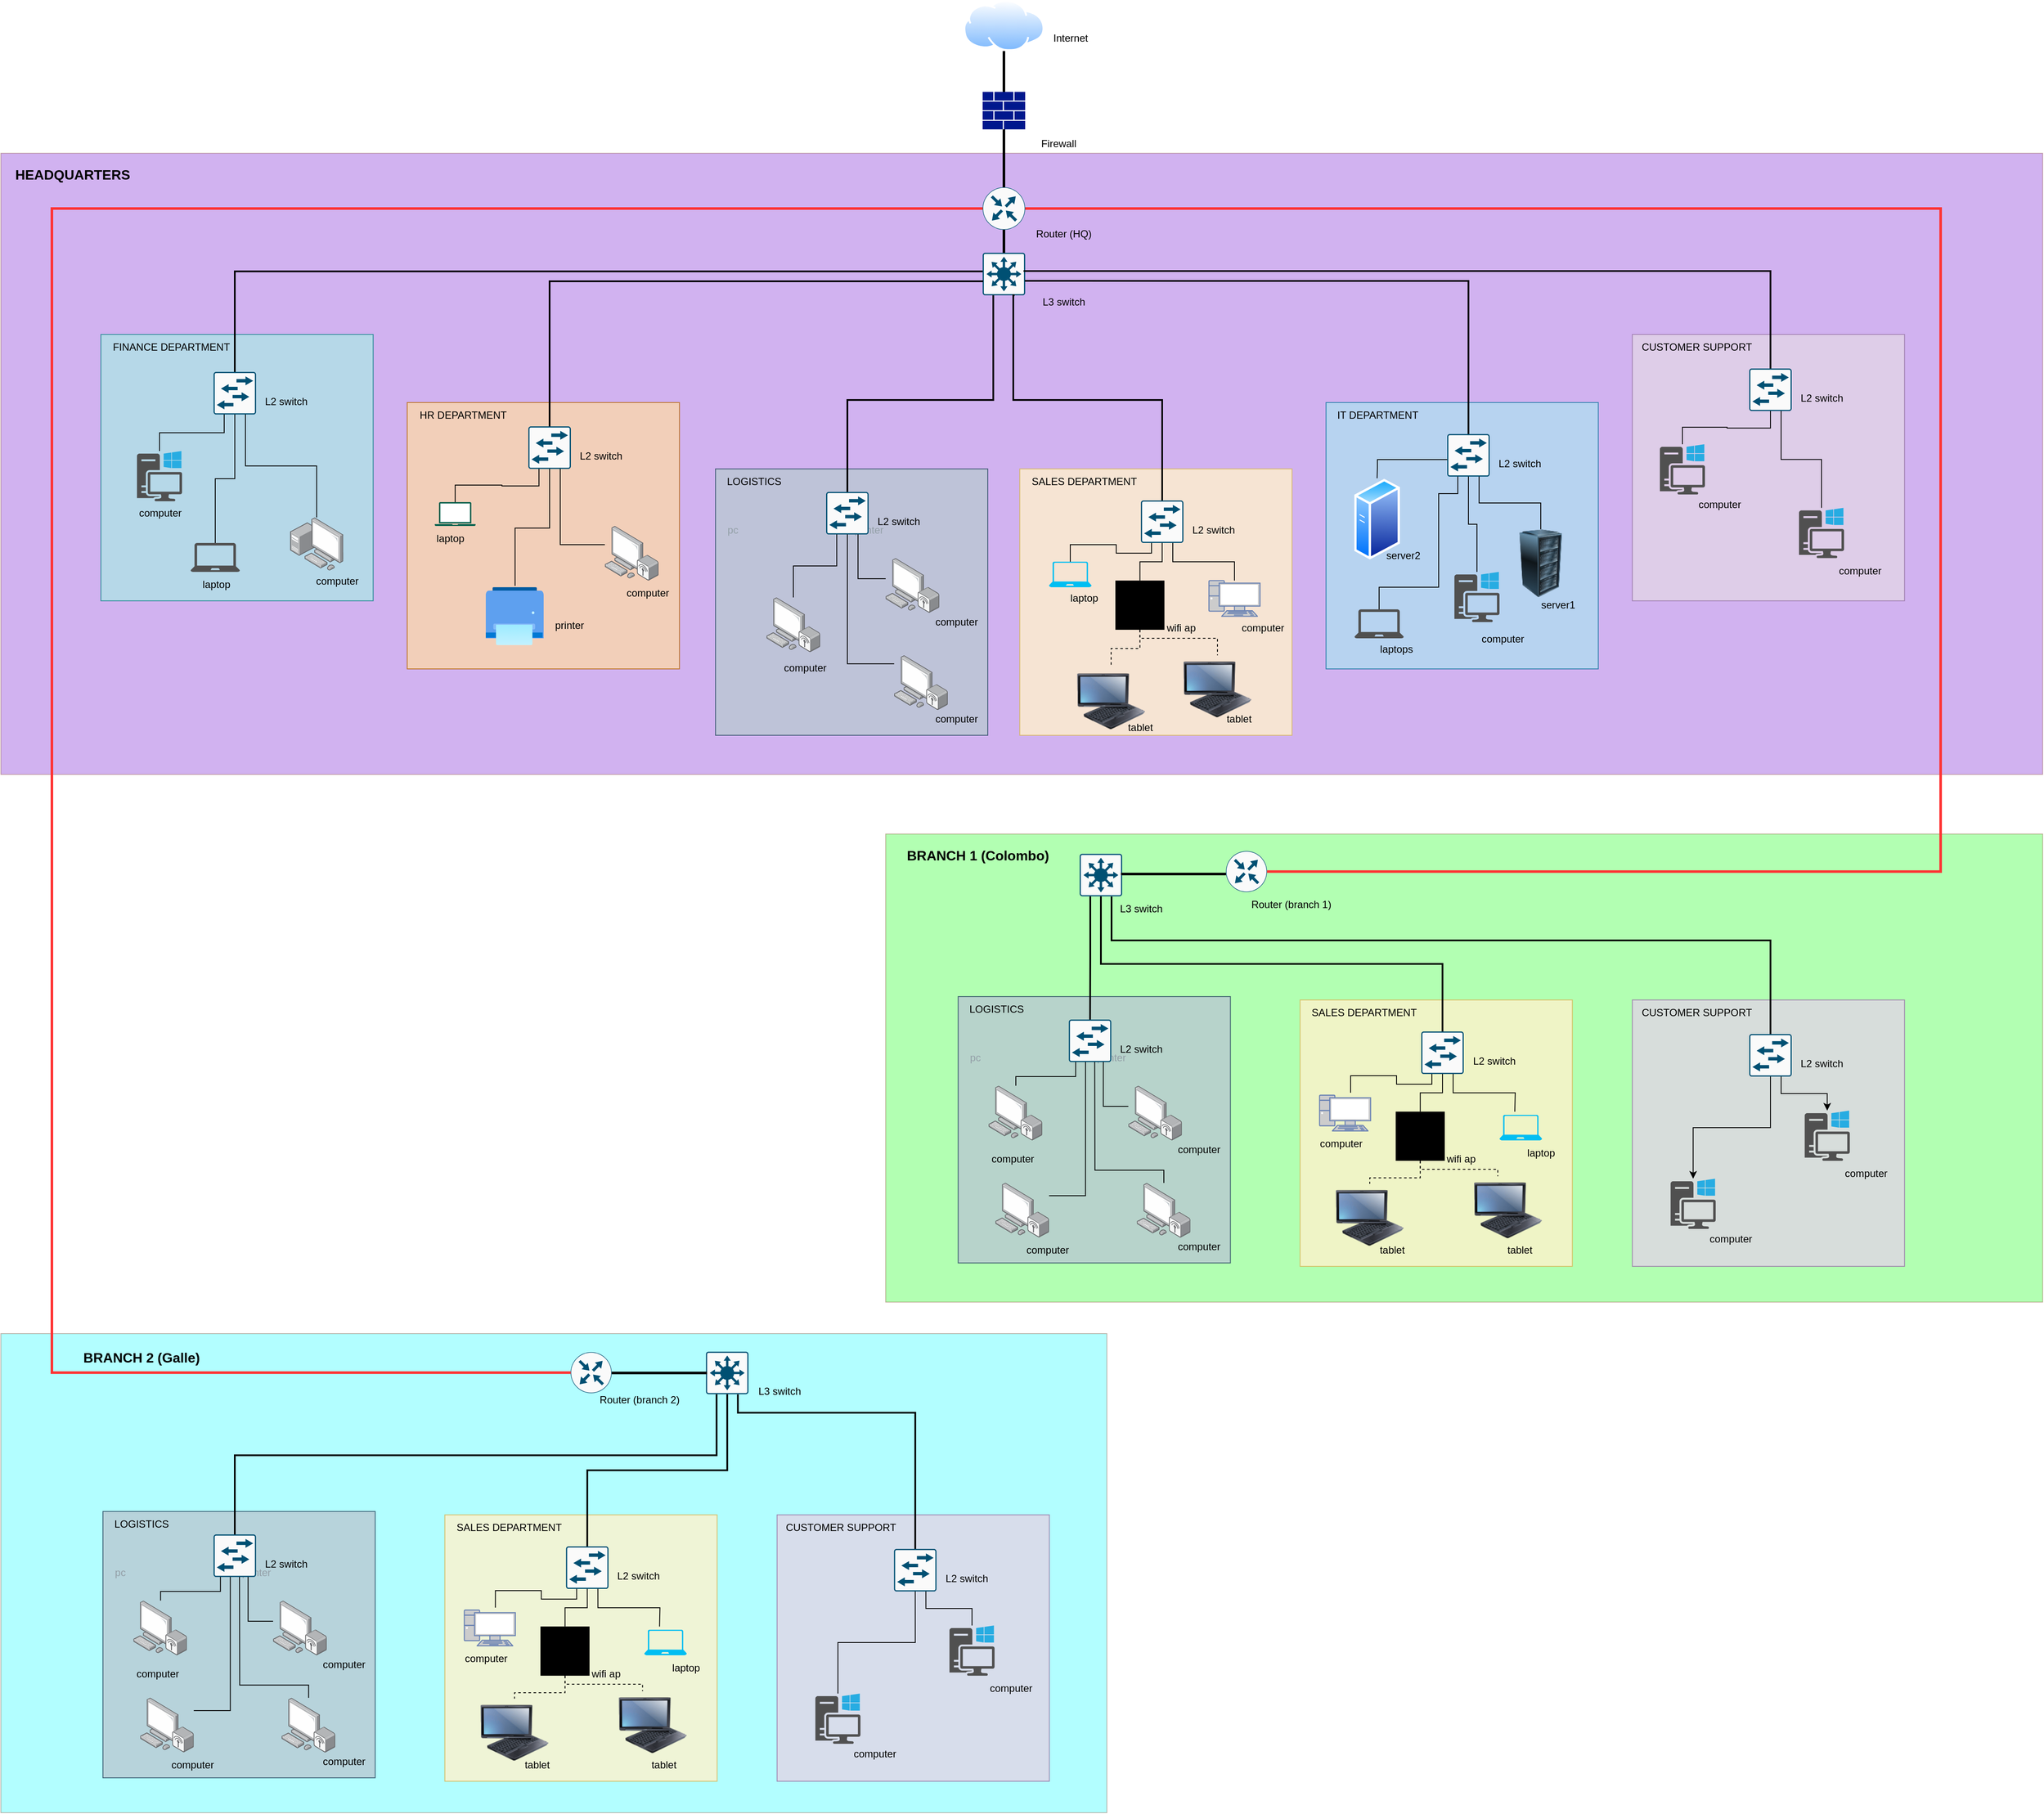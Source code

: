 <mxfile version="26.0.16">
  <diagram name="Page-1" id="3XDOht_fUMD2ESFrQRHr">
    <mxGraphModel dx="12980" dy="23800" grid="1" gridSize="10" guides="1" tooltips="1" connect="1" arrows="1" fold="1" page="1" pageScale="1" pageWidth="850" pageHeight="6000" math="0" shadow="0">
      <root>
        <mxCell id="0" />
        <mxCell id="1" parent="0" />
        <mxCell id="VeroT_hqkS72Edddchhl-4" value="" style="rounded=0;whiteSpace=wrap;html=1;fillColor=#6600CC;strokeColor=#6D1F00;fontColor=#ffffff;opacity=30;" vertex="1" parent="1">
          <mxGeometry x="-920" y="270" width="2400" height="730" as="geometry" />
        </mxCell>
        <mxCell id="VeroT_hqkS72Edddchhl-2" value="" style="rounded=0;whiteSpace=wrap;html=1;fillColor=light-dark(#00fbff, #575700);strokeColor=#6D1F00;fontColor=#ffffff;opacity=30;" vertex="1" parent="1">
          <mxGeometry x="-920" y="1657" width="1300" height="563" as="geometry" />
        </mxCell>
        <mxCell id="VeroT_hqkS72Edddchhl-1" value="" style="rounded=0;whiteSpace=wrap;html=1;fillColor=#00FF00;strokeColor=#6D1F00;fontColor=#ffffff;opacity=30;" vertex="1" parent="1">
          <mxGeometry x="120" y="1070" width="1360" height="550" as="geometry" />
        </mxCell>
        <mxCell id="Oj0tfPcwTxOMNZWfFIPI-53" value="" style="rounded=0;whiteSpace=wrap;html=1;fillColor=#fad7ac;strokeColor=#b46504;opacity=80;" parent="1" vertex="1">
          <mxGeometry x="-442.38" y="563" width="320" height="313" as="geometry" />
        </mxCell>
        <mxCell id="Oj0tfPcwTxOMNZWfFIPI-5" value="" style="image;aspect=fixed;perimeter=ellipsePerimeter;html=1;align=center;shadow=0;dashed=0;spacingTop=3;image=img/lib/active_directory/internet_cloud.svg;" parent="1" vertex="1">
          <mxGeometry x="211.38" y="90" width="95.24" height="60" as="geometry" />
        </mxCell>
        <mxCell id="Oj0tfPcwTxOMNZWfFIPI-7" value="" style="sketch=0;points=[[0.015,0.015,0],[0.985,0.015,0],[0.985,0.985,0],[0.015,0.985,0],[0.25,0,0],[0.5,0,0],[0.75,0,0],[1,0.25,0],[1,0.5,0],[1,0.75,0],[0.75,1,0],[0.5,1,0],[0.25,1,0],[0,0.75,0],[0,0.5,0],[0,0.25,0]];verticalLabelPosition=bottom;html=1;verticalAlign=top;aspect=fixed;align=center;pointerEvents=1;shape=mxgraph.cisco19.rect;prIcon=l3_switch;fillColor=#FAFAFA;strokeColor=#005073;" parent="1" vertex="1">
          <mxGeometry x="234" y="387" width="50" height="50" as="geometry" />
        </mxCell>
        <mxCell id="Oj0tfPcwTxOMNZWfFIPI-9" value="" style="sketch=0;aspect=fixed;pointerEvents=1;shadow=0;dashed=0;html=1;strokeColor=none;labelPosition=center;verticalLabelPosition=bottom;verticalAlign=top;align=center;fillColor=#00188D;shape=mxgraph.mscae.enterprise.firewall" parent="1" vertex="1">
          <mxGeometry x="234" y="198" width="50" height="44" as="geometry" />
        </mxCell>
        <mxCell id="Oj0tfPcwTxOMNZWfFIPI-11" value="" style="sketch=0;points=[[0.5,0,0],[1,0.5,0],[0.5,1,0],[0,0.5,0],[0.145,0.145,0],[0.856,0.145,0],[0.855,0.856,0],[0.145,0.855,0]];verticalLabelPosition=bottom;html=1;verticalAlign=top;aspect=fixed;align=center;pointerEvents=1;shape=mxgraph.cisco19.rect;prIcon=router;fillColor=#FAFAFA;strokeColor=#005073;" parent="1" vertex="1">
          <mxGeometry x="234" y="310" width="50" height="50" as="geometry" />
        </mxCell>
        <mxCell id="Oj0tfPcwTxOMNZWfFIPI-15" value="Internet" style="text;html=1;align=center;verticalAlign=middle;resizable=0;points=[];autosize=1;strokeColor=none;fillColor=none;" parent="1" vertex="1">
          <mxGeometry x="306.62" y="120" width="60" height="30" as="geometry" />
        </mxCell>
        <mxCell id="Oj0tfPcwTxOMNZWfFIPI-16" value="Firewall" style="text;html=1;align=center;verticalAlign=middle;resizable=0;points=[];autosize=1;strokeColor=none;fillColor=none;" parent="1" vertex="1">
          <mxGeometry x="293" y="244" width="60" height="30" as="geometry" />
        </mxCell>
        <mxCell id="Oj0tfPcwTxOMNZWfFIPI-17" value="Router (HQ)" style="text;html=1;align=center;verticalAlign=middle;resizable=0;points=[];autosize=1;strokeColor=none;fillColor=none;" parent="1" vertex="1">
          <mxGeometry x="284" y="350" width="90" height="30" as="geometry" />
        </mxCell>
        <mxCell id="Oj0tfPcwTxOMNZWfFIPI-18" value="L3 switch" style="text;html=1;align=center;verticalAlign=middle;resizable=0;points=[];autosize=1;strokeColor=none;fillColor=none;" parent="1" vertex="1">
          <mxGeometry x="294" y="430" width="70" height="30" as="geometry" />
        </mxCell>
        <mxCell id="Oj0tfPcwTxOMNZWfFIPI-22" value="" style="endArrow=none;html=1;rounded=0;exitX=0.5;exitY=0;exitDx=0;exitDy=0;exitPerimeter=0;strokeWidth=3;" parent="1" source="Oj0tfPcwTxOMNZWfFIPI-9" target="Oj0tfPcwTxOMNZWfFIPI-5" edge="1">
          <mxGeometry width="50" height="50" relative="1" as="geometry">
            <mxPoint x="259" y="200" as="sourcePoint" />
            <mxPoint x="309" y="150" as="targetPoint" />
          </mxGeometry>
        </mxCell>
        <mxCell id="Oj0tfPcwTxOMNZWfFIPI-24" value="" style="endArrow=none;html=1;rounded=0;exitX=0.5;exitY=0;exitDx=0;exitDy=0;exitPerimeter=0;strokeWidth=3;entryX=0.5;entryY=1;entryDx=0;entryDy=0;entryPerimeter=0;" parent="1" source="Oj0tfPcwTxOMNZWfFIPI-11" target="Oj0tfPcwTxOMNZWfFIPI-9" edge="1">
          <mxGeometry width="50" height="50" relative="1" as="geometry">
            <mxPoint x="269" y="250" as="sourcePoint" />
            <mxPoint x="269" y="160" as="targetPoint" />
          </mxGeometry>
        </mxCell>
        <mxCell id="Oj0tfPcwTxOMNZWfFIPI-26" value="" style="endArrow=none;html=1;rounded=0;exitX=0.5;exitY=1;exitDx=0;exitDy=0;exitPerimeter=0;strokeWidth=3;entryX=0.5;entryY=0;entryDx=0;entryDy=0;entryPerimeter=0;" parent="1" source="Oj0tfPcwTxOMNZWfFIPI-11" target="Oj0tfPcwTxOMNZWfFIPI-7" edge="1">
          <mxGeometry width="50" height="50" relative="1" as="geometry">
            <mxPoint x="269" y="320" as="sourcePoint" />
            <mxPoint x="269" y="294" as="targetPoint" />
          </mxGeometry>
        </mxCell>
        <mxCell id="Oj0tfPcwTxOMNZWfFIPI-35" value="printer" style="text;html=1;align=center;verticalAlign=middle;resizable=0;points=[];autosize=1;strokeColor=none;fillColor=none;" parent="1" vertex="1">
          <mxGeometry x="70" y="698" width="60" height="30" as="geometry" />
        </mxCell>
        <mxCell id="Oj0tfPcwTxOMNZWfFIPI-36" value="pc" style="text;html=1;align=center;verticalAlign=middle;resizable=0;points=[];autosize=1;strokeColor=none;fillColor=none;" parent="1" vertex="1">
          <mxGeometry x="-80" y="698" width="40" height="30" as="geometry" />
        </mxCell>
        <mxCell id="Oj0tfPcwTxOMNZWfFIPI-55" value="" style="rounded=0;whiteSpace=wrap;html=1;fillColor=#fff2cc;strokeColor=#d6b656;opacity=80;" parent="1" vertex="1">
          <mxGeometry x="277.62" y="641" width="320" height="313" as="geometry" />
        </mxCell>
        <mxCell id="Oj0tfPcwTxOMNZWfFIPI-56" value="" style="rounded=0;whiteSpace=wrap;html=1;fillColor=#bac8d3;strokeColor=#23445d;opacity=80;" parent="1" vertex="1">
          <mxGeometry x="-80" y="641" width="320" height="313" as="geometry" />
        </mxCell>
        <mxCell id="Oj0tfPcwTxOMNZWfFIPI-57" value="" style="rounded=0;whiteSpace=wrap;html=1;fillColor=#b1ddf0;strokeColor=#10739e;opacity=80;" parent="1" vertex="1">
          <mxGeometry x="637.62" y="563" width="320" height="313" as="geometry" />
        </mxCell>
        <mxCell id="Oj0tfPcwTxOMNZWfFIPI-58" value="" style="rounded=0;whiteSpace=wrap;html=1;fillColor=#e1d5e7;strokeColor=#9673a6;opacity=80;" parent="1" vertex="1">
          <mxGeometry x="997.62" y="483" width="320" height="313" as="geometry" />
        </mxCell>
        <mxCell id="Oj0tfPcwTxOMNZWfFIPI-59" value="" style="rounded=0;whiteSpace=wrap;html=1;fillColor=#b0e3e6;strokeColor=#0e8088;opacity=80;" parent="1" vertex="1">
          <mxGeometry x="-802.38" y="483" width="320" height="313" as="geometry" />
        </mxCell>
        <mxCell id="Oj0tfPcwTxOMNZWfFIPI-74" style="edgeStyle=orthogonalEdgeStyle;rounded=0;orthogonalLoop=1;jettySize=auto;html=1;entryX=0.25;entryY=1;entryDx=0;entryDy=0;entryPerimeter=0;endArrow=none;startFill=0;strokeWidth=2;" parent="1" source="Oj0tfPcwTxOMNZWfFIPI-60" target="Oj0tfPcwTxOMNZWfFIPI-7" edge="1">
          <mxGeometry relative="1" as="geometry">
            <Array as="points">
              <mxPoint x="75" y="560" />
              <mxPoint x="247" y="560" />
            </Array>
          </mxGeometry>
        </mxCell>
        <mxCell id="Oj0tfPcwTxOMNZWfFIPI-109" style="edgeStyle=orthogonalEdgeStyle;rounded=0;orthogonalLoop=1;jettySize=auto;html=1;exitX=0.25;exitY=1;exitDx=0;exitDy=0;exitPerimeter=0;endArrow=none;startFill=0;" parent="1" source="Oj0tfPcwTxOMNZWfFIPI-60" target="Oj0tfPcwTxOMNZWfFIPI-105" edge="1">
          <mxGeometry relative="1" as="geometry" />
        </mxCell>
        <mxCell id="Oj0tfPcwTxOMNZWfFIPI-110" style="edgeStyle=orthogonalEdgeStyle;rounded=0;orthogonalLoop=1;jettySize=auto;html=1;exitX=0.5;exitY=1;exitDx=0;exitDy=0;exitPerimeter=0;endArrow=none;startFill=0;" parent="1" source="Oj0tfPcwTxOMNZWfFIPI-60" target="Oj0tfPcwTxOMNZWfFIPI-103" edge="1">
          <mxGeometry relative="1" as="geometry">
            <Array as="points">
              <mxPoint x="75" y="870" />
            </Array>
          </mxGeometry>
        </mxCell>
        <mxCell id="Oj0tfPcwTxOMNZWfFIPI-111" style="edgeStyle=orthogonalEdgeStyle;rounded=0;orthogonalLoop=1;jettySize=auto;html=1;exitX=0.75;exitY=1;exitDx=0;exitDy=0;exitPerimeter=0;endArrow=none;startFill=0;" parent="1" source="Oj0tfPcwTxOMNZWfFIPI-60" target="Oj0tfPcwTxOMNZWfFIPI-104" edge="1">
          <mxGeometry relative="1" as="geometry">
            <Array as="points">
              <mxPoint x="87" y="770" />
            </Array>
          </mxGeometry>
        </mxCell>
        <mxCell id="Oj0tfPcwTxOMNZWfFIPI-60" value="" style="sketch=0;points=[[0.015,0.015,0],[0.985,0.015,0],[0.985,0.985,0],[0.015,0.985,0],[0.25,0,0],[0.5,0,0],[0.75,0,0],[1,0.25,0],[1,0.5,0],[1,0.75,0],[0.75,1,0],[0.5,1,0],[0.25,1,0],[0,0.75,0],[0,0.5,0],[0,0.25,0]];verticalLabelPosition=bottom;html=1;verticalAlign=top;aspect=fixed;align=center;pointerEvents=1;shape=mxgraph.cisco19.rect;prIcon=l2_switch;fillColor=#FAFAFA;strokeColor=#005073;" parent="1" vertex="1">
          <mxGeometry x="50" y="668" width="50" height="50" as="geometry" />
        </mxCell>
        <mxCell id="Oj0tfPcwTxOMNZWfFIPI-61" value="L2 switch" style="text;html=1;align=center;verticalAlign=middle;resizable=0;points=[];autosize=1;strokeColor=none;fillColor=none;" parent="1" vertex="1">
          <mxGeometry x="100" y="688" width="70" height="30" as="geometry" />
        </mxCell>
        <mxCell id="Oj0tfPcwTxOMNZWfFIPI-117" style="edgeStyle=orthogonalEdgeStyle;rounded=0;orthogonalLoop=1;jettySize=auto;html=1;exitX=0.5;exitY=1;exitDx=0;exitDy=0;exitPerimeter=0;endArrow=none;startFill=0;" parent="1" source="Oj0tfPcwTxOMNZWfFIPI-62" target="Oj0tfPcwTxOMNZWfFIPI-114" edge="1">
          <mxGeometry relative="1" as="geometry" />
        </mxCell>
        <mxCell id="Oj0tfPcwTxOMNZWfFIPI-119" style="edgeStyle=orthogonalEdgeStyle;rounded=0;orthogonalLoop=1;jettySize=auto;html=1;exitX=0.75;exitY=1;exitDx=0;exitDy=0;exitPerimeter=0;endArrow=none;startFill=0;" parent="1" source="Oj0tfPcwTxOMNZWfFIPI-62" target="Oj0tfPcwTxOMNZWfFIPI-113" edge="1">
          <mxGeometry relative="1" as="geometry" />
        </mxCell>
        <mxCell id="Oj0tfPcwTxOMNZWfFIPI-62" value="" style="sketch=0;points=[[0.015,0.015,0],[0.985,0.015,0],[0.985,0.985,0],[0.015,0.985,0],[0.25,0,0],[0.5,0,0],[0.75,0,0],[1,0.25,0],[1,0.5,0],[1,0.75,0],[0.75,1,0],[0.5,1,0],[0.25,1,0],[0,0.75,0],[0,0.5,0],[0,0.25,0]];verticalLabelPosition=bottom;html=1;verticalAlign=top;aspect=fixed;align=center;pointerEvents=1;shape=mxgraph.cisco19.rect;prIcon=l2_switch;fillColor=#FAFAFA;strokeColor=#005073;" parent="1" vertex="1">
          <mxGeometry x="420" y="678" width="50" height="50" as="geometry" />
        </mxCell>
        <mxCell id="Oj0tfPcwTxOMNZWfFIPI-63" value="L2 switch" style="text;html=1;align=center;verticalAlign=middle;resizable=0;points=[];autosize=1;strokeColor=none;fillColor=none;" parent="1" vertex="1">
          <mxGeometry x="470" y="698" width="70" height="30" as="geometry" />
        </mxCell>
        <mxCell id="Oj0tfPcwTxOMNZWfFIPI-137" style="edgeStyle=orthogonalEdgeStyle;rounded=0;orthogonalLoop=1;jettySize=auto;html=1;exitX=0.5;exitY=1;exitDx=0;exitDy=0;exitPerimeter=0;endArrow=none;startFill=0;" parent="1" source="Oj0tfPcwTxOMNZWfFIPI-64" target="Oj0tfPcwTxOMNZWfFIPI-130" edge="1">
          <mxGeometry relative="1" as="geometry" />
        </mxCell>
        <mxCell id="Oj0tfPcwTxOMNZWfFIPI-138" style="edgeStyle=orthogonalEdgeStyle;rounded=0;orthogonalLoop=1;jettySize=auto;html=1;exitX=0.75;exitY=1;exitDx=0;exitDy=0;exitPerimeter=0;endArrow=none;startFill=0;" parent="1" source="Oj0tfPcwTxOMNZWfFIPI-64" target="Oj0tfPcwTxOMNZWfFIPI-123" edge="1">
          <mxGeometry relative="1" as="geometry" />
        </mxCell>
        <mxCell id="Oj0tfPcwTxOMNZWfFIPI-139" style="edgeStyle=orthogonalEdgeStyle;rounded=0;orthogonalLoop=1;jettySize=auto;html=1;exitX=0.25;exitY=1;exitDx=0;exitDy=0;exitPerimeter=0;entryX=0.5;entryY=0;entryDx=0;entryDy=0;endArrow=none;startFill=0;" parent="1" source="Oj0tfPcwTxOMNZWfFIPI-64" target="Oj0tfPcwTxOMNZWfFIPI-129" edge="1">
          <mxGeometry relative="1" as="geometry">
            <Array as="points">
              <mxPoint x="793" y="630" />
              <mxPoint x="698" y="630" />
              <mxPoint x="698" y="640" />
            </Array>
          </mxGeometry>
        </mxCell>
        <mxCell id="Oj0tfPcwTxOMNZWfFIPI-140" style="edgeStyle=orthogonalEdgeStyle;rounded=0;orthogonalLoop=1;jettySize=auto;html=1;exitX=0.25;exitY=1;exitDx=0;exitDy=0;exitPerimeter=0;endArrow=none;startFill=0;" parent="1" source="Oj0tfPcwTxOMNZWfFIPI-64" target="Oj0tfPcwTxOMNZWfFIPI-132" edge="1">
          <mxGeometry relative="1" as="geometry">
            <Array as="points">
              <mxPoint x="793" y="670" />
              <mxPoint x="770" y="670" />
              <mxPoint x="770" y="780" />
              <mxPoint x="700" y="780" />
            </Array>
          </mxGeometry>
        </mxCell>
        <mxCell id="Oj0tfPcwTxOMNZWfFIPI-64" value="" style="sketch=0;points=[[0.015,0.015,0],[0.985,0.015,0],[0.985,0.985,0],[0.015,0.985,0],[0.25,0,0],[0.5,0,0],[0.75,0,0],[1,0.25,0],[1,0.5,0],[1,0.75,0],[0.75,1,0],[0.5,1,0],[0.25,1,0],[0,0.75,0],[0,0.5,0],[0,0.25,0]];verticalLabelPosition=bottom;html=1;verticalAlign=top;aspect=fixed;align=center;pointerEvents=1;shape=mxgraph.cisco19.rect;prIcon=l2_switch;fillColor=#FAFAFA;strokeColor=#005073;" parent="1" vertex="1">
          <mxGeometry x="780" y="600" width="50" height="50" as="geometry" />
        </mxCell>
        <mxCell id="Oj0tfPcwTxOMNZWfFIPI-65" value="L2 switch" style="text;html=1;align=center;verticalAlign=middle;resizable=0;points=[];autosize=1;strokeColor=none;fillColor=none;" parent="1" vertex="1">
          <mxGeometry x="830" y="620" width="70" height="30" as="geometry" />
        </mxCell>
        <mxCell id="Oj0tfPcwTxOMNZWfFIPI-144" style="edgeStyle=orthogonalEdgeStyle;rounded=0;orthogonalLoop=1;jettySize=auto;html=1;exitX=0.5;exitY=1;exitDx=0;exitDy=0;exitPerimeter=0;endArrow=none;startFill=0;" parent="1" source="Oj0tfPcwTxOMNZWfFIPI-66" target="Oj0tfPcwTxOMNZWfFIPI-142" edge="1">
          <mxGeometry relative="1" as="geometry" />
        </mxCell>
        <mxCell id="Oj0tfPcwTxOMNZWfFIPI-145" style="edgeStyle=orthogonalEdgeStyle;rounded=0;orthogonalLoop=1;jettySize=auto;html=1;exitX=0.75;exitY=1;exitDx=0;exitDy=0;exitPerimeter=0;endArrow=none;startFill=0;" parent="1" source="Oj0tfPcwTxOMNZWfFIPI-66" target="Oj0tfPcwTxOMNZWfFIPI-143" edge="1">
          <mxGeometry relative="1" as="geometry" />
        </mxCell>
        <mxCell id="Oj0tfPcwTxOMNZWfFIPI-66" value="" style="sketch=0;points=[[0.015,0.015,0],[0.985,0.015,0],[0.985,0.985,0],[0.015,0.985,0],[0.25,0,0],[0.5,0,0],[0.75,0,0],[1,0.25,0],[1,0.5,0],[1,0.75,0],[0.75,1,0],[0.5,1,0],[0.25,1,0],[0,0.75,0],[0,0.5,0],[0,0.25,0]];verticalLabelPosition=bottom;html=1;verticalAlign=top;aspect=fixed;align=center;pointerEvents=1;shape=mxgraph.cisco19.rect;prIcon=l2_switch;fillColor=#FAFAFA;strokeColor=#005073;" parent="1" vertex="1">
          <mxGeometry x="1135" y="523" width="50" height="50" as="geometry" />
        </mxCell>
        <mxCell id="Oj0tfPcwTxOMNZWfFIPI-67" value="L2 switch" style="text;html=1;align=center;verticalAlign=middle;resizable=0;points=[];autosize=1;strokeColor=none;fillColor=none;" parent="1" vertex="1">
          <mxGeometry x="1185" y="543" width="70" height="30" as="geometry" />
        </mxCell>
        <mxCell id="Oj0tfPcwTxOMNZWfFIPI-73" style="edgeStyle=orthogonalEdgeStyle;rounded=0;orthogonalLoop=1;jettySize=auto;html=1;entryX=0.011;entryY=0.67;entryDx=0;entryDy=0;entryPerimeter=0;endArrow=none;startFill=0;strokeWidth=2;" parent="1" source="Oj0tfPcwTxOMNZWfFIPI-68" target="Oj0tfPcwTxOMNZWfFIPI-7" edge="1">
          <mxGeometry relative="1" as="geometry">
            <mxPoint x="210" y="420" as="targetPoint" />
            <Array as="points">
              <mxPoint x="-275" y="421" />
            </Array>
          </mxGeometry>
        </mxCell>
        <mxCell id="Oj0tfPcwTxOMNZWfFIPI-101" style="edgeStyle=orthogonalEdgeStyle;rounded=0;orthogonalLoop=1;jettySize=auto;html=1;exitX=0.25;exitY=1;exitDx=0;exitDy=0;exitPerimeter=0;endArrow=none;startFill=0;" parent="1" source="Oj0tfPcwTxOMNZWfFIPI-68" target="Oj0tfPcwTxOMNZWfFIPI-94" edge="1">
          <mxGeometry relative="1" as="geometry" />
        </mxCell>
        <mxCell id="Oj0tfPcwTxOMNZWfFIPI-102" style="edgeStyle=orthogonalEdgeStyle;rounded=0;orthogonalLoop=1;jettySize=auto;html=1;exitX=0.75;exitY=1;exitDx=0;exitDy=0;exitPerimeter=0;endArrow=none;startFill=0;" parent="1" source="Oj0tfPcwTxOMNZWfFIPI-68" target="Oj0tfPcwTxOMNZWfFIPI-95" edge="1">
          <mxGeometry relative="1" as="geometry">
            <Array as="points">
              <mxPoint x="-263" y="730" />
            </Array>
          </mxGeometry>
        </mxCell>
        <mxCell id="Oj0tfPcwTxOMNZWfFIPI-68" value="" style="sketch=0;points=[[0.015,0.015,0],[0.985,0.015,0],[0.985,0.985,0],[0.015,0.985,0],[0.25,0,0],[0.5,0,0],[0.75,0,0],[1,0.25,0],[1,0.5,0],[1,0.75,0],[0.75,1,0],[0.5,1,0],[0.25,1,0],[0,0.75,0],[0,0.5,0],[0,0.25,0]];verticalLabelPosition=bottom;html=1;verticalAlign=top;aspect=fixed;align=center;pointerEvents=1;shape=mxgraph.cisco19.rect;prIcon=l2_switch;fillColor=#FAFAFA;strokeColor=#005073;" parent="1" vertex="1">
          <mxGeometry x="-300" y="591" width="50" height="50" as="geometry" />
        </mxCell>
        <mxCell id="Oj0tfPcwTxOMNZWfFIPI-69" value="L2 switch" style="text;html=1;align=center;verticalAlign=middle;resizable=0;points=[];autosize=1;strokeColor=none;fillColor=none;" parent="1" vertex="1">
          <mxGeometry x="-250" y="611" width="70" height="30" as="geometry" />
        </mxCell>
        <mxCell id="Oj0tfPcwTxOMNZWfFIPI-88" style="edgeStyle=orthogonalEdgeStyle;rounded=0;orthogonalLoop=1;jettySize=auto;html=1;exitX=0.25;exitY=1;exitDx=0;exitDy=0;exitPerimeter=0;endArrow=none;startFill=0;" parent="1" source="Oj0tfPcwTxOMNZWfFIPI-70" target="Oj0tfPcwTxOMNZWfFIPI-84" edge="1">
          <mxGeometry relative="1" as="geometry" />
        </mxCell>
        <mxCell id="Oj0tfPcwTxOMNZWfFIPI-89" style="edgeStyle=orthogonalEdgeStyle;rounded=0;orthogonalLoop=1;jettySize=auto;html=1;exitX=0.5;exitY=1;exitDx=0;exitDy=0;exitPerimeter=0;endArrow=none;startFill=0;" parent="1" source="Oj0tfPcwTxOMNZWfFIPI-70" target="Oj0tfPcwTxOMNZWfFIPI-87" edge="1">
          <mxGeometry relative="1" as="geometry" />
        </mxCell>
        <mxCell id="Oj0tfPcwTxOMNZWfFIPI-90" style="edgeStyle=orthogonalEdgeStyle;rounded=0;orthogonalLoop=1;jettySize=auto;html=1;exitX=0.75;exitY=1;exitDx=0;exitDy=0;exitPerimeter=0;endArrow=none;startFill=0;" parent="1" source="Oj0tfPcwTxOMNZWfFIPI-70" target="Oj0tfPcwTxOMNZWfFIPI-86" edge="1">
          <mxGeometry relative="1" as="geometry" />
        </mxCell>
        <mxCell id="Oj0tfPcwTxOMNZWfFIPI-70" value="" style="sketch=0;points=[[0.015,0.015,0],[0.985,0.015,0],[0.985,0.985,0],[0.015,0.985,0],[0.25,0,0],[0.5,0,0],[0.75,0,0],[1,0.25,0],[1,0.5,0],[1,0.75,0],[0.75,1,0],[0.5,1,0],[0.25,1,0],[0,0.75,0],[0,0.5,0],[0,0.25,0]];verticalLabelPosition=bottom;html=1;verticalAlign=top;aspect=fixed;align=center;pointerEvents=1;shape=mxgraph.cisco19.rect;prIcon=l2_switch;fillColor=#FAFAFA;strokeColor=#005073;" parent="1" vertex="1">
          <mxGeometry x="-670" y="527" width="50" height="50" as="geometry" />
        </mxCell>
        <mxCell id="Oj0tfPcwTxOMNZWfFIPI-71" value="L2 switch" style="text;html=1;align=center;verticalAlign=middle;resizable=0;points=[];autosize=1;strokeColor=none;fillColor=none;" parent="1" vertex="1">
          <mxGeometry x="-620" y="547" width="70" height="30" as="geometry" />
        </mxCell>
        <mxCell id="Oj0tfPcwTxOMNZWfFIPI-72" style="edgeStyle=orthogonalEdgeStyle;rounded=0;orthogonalLoop=1;jettySize=auto;html=1;exitX=0.5;exitY=0;exitDx=0;exitDy=0;exitPerimeter=0;entryX=0.001;entryY=0.437;entryDx=0;entryDy=0;entryPerimeter=0;endArrow=none;startFill=0;strokeWidth=2;" parent="1" source="Oj0tfPcwTxOMNZWfFIPI-70" target="Oj0tfPcwTxOMNZWfFIPI-7" edge="1">
          <mxGeometry relative="1" as="geometry">
            <Array as="points">
              <mxPoint x="-645" y="409" />
            </Array>
          </mxGeometry>
        </mxCell>
        <mxCell id="Oj0tfPcwTxOMNZWfFIPI-75" style="edgeStyle=orthogonalEdgeStyle;rounded=0;orthogonalLoop=1;jettySize=auto;html=1;entryX=0.75;entryY=1;entryDx=0;entryDy=0;entryPerimeter=0;endArrow=none;startFill=0;strokeWidth=2;" parent="1" source="Oj0tfPcwTxOMNZWfFIPI-62" target="Oj0tfPcwTxOMNZWfFIPI-7" edge="1">
          <mxGeometry relative="1" as="geometry">
            <Array as="points">
              <mxPoint x="445" y="560" />
              <mxPoint x="270" y="560" />
              <mxPoint x="270" y="437" />
            </Array>
          </mxGeometry>
        </mxCell>
        <mxCell id="Oj0tfPcwTxOMNZWfFIPI-76" style="edgeStyle=orthogonalEdgeStyle;rounded=0;orthogonalLoop=1;jettySize=auto;html=1;entryX=0.99;entryY=0.661;entryDx=0;entryDy=0;entryPerimeter=0;endArrow=none;startFill=0;strokeWidth=2;" parent="1" source="Oj0tfPcwTxOMNZWfFIPI-64" target="Oj0tfPcwTxOMNZWfFIPI-7" edge="1">
          <mxGeometry relative="1" as="geometry">
            <mxPoint x="290" y="450" as="targetPoint" />
            <Array as="points">
              <mxPoint x="805" y="420" />
            </Array>
          </mxGeometry>
        </mxCell>
        <mxCell id="Oj0tfPcwTxOMNZWfFIPI-77" style="edgeStyle=orthogonalEdgeStyle;rounded=0;orthogonalLoop=1;jettySize=auto;html=1;entryX=0.962;entryY=0.429;entryDx=0;entryDy=0;entryPerimeter=0;endArrow=none;startFill=0;strokeWidth=2;" parent="1" source="Oj0tfPcwTxOMNZWfFIPI-66" target="Oj0tfPcwTxOMNZWfFIPI-7" edge="1">
          <mxGeometry relative="1" as="geometry">
            <Array as="points">
              <mxPoint x="1160" y="408" />
            </Array>
          </mxGeometry>
        </mxCell>
        <mxCell id="Oj0tfPcwTxOMNZWfFIPI-78" value="FINANCE DEPARTMENT" style="text;html=1;align=center;verticalAlign=middle;resizable=0;points=[];autosize=1;strokeColor=none;fillColor=none;" parent="1" vertex="1">
          <mxGeometry x="-800" y="483" width="160" height="30" as="geometry" />
        </mxCell>
        <mxCell id="Oj0tfPcwTxOMNZWfFIPI-79" value="HR DEPARTMENT" style="text;html=1;align=center;verticalAlign=middle;resizable=0;points=[];autosize=1;strokeColor=none;fillColor=none;" parent="1" vertex="1">
          <mxGeometry x="-442.38" y="563" width="130" height="30" as="geometry" />
        </mxCell>
        <mxCell id="Oj0tfPcwTxOMNZWfFIPI-80" value="LOGISTICS" style="text;html=1;align=center;verticalAlign=middle;resizable=0;points=[];autosize=1;strokeColor=none;fillColor=none;" parent="1" vertex="1">
          <mxGeometry x="-80" y="641" width="90" height="30" as="geometry" />
        </mxCell>
        <mxCell id="Oj0tfPcwTxOMNZWfFIPI-81" value="SALES DEPARTMENT" style="text;html=1;align=center;verticalAlign=middle;resizable=0;points=[];autosize=1;strokeColor=none;fillColor=none;" parent="1" vertex="1">
          <mxGeometry x="277.62" y="641" width="150" height="30" as="geometry" />
        </mxCell>
        <mxCell id="Oj0tfPcwTxOMNZWfFIPI-82" value="IT DEPARTMENT" style="text;html=1;align=center;verticalAlign=middle;resizable=0;points=[];autosize=1;strokeColor=none;fillColor=none;" parent="1" vertex="1">
          <mxGeometry x="637.62" y="563" width="120" height="30" as="geometry" />
        </mxCell>
        <mxCell id="Oj0tfPcwTxOMNZWfFIPI-83" value="CUSTOMER SUPPORT" style="text;html=1;align=center;verticalAlign=middle;resizable=0;points=[];autosize=1;strokeColor=none;fillColor=none;" parent="1" vertex="1">
          <mxGeometry x="997.62" y="483" width="150" height="30" as="geometry" />
        </mxCell>
        <mxCell id="Oj0tfPcwTxOMNZWfFIPI-84" value="" style="sketch=0;pointerEvents=1;shadow=0;dashed=0;html=1;strokeColor=none;fillColor=#505050;labelPosition=center;verticalLabelPosition=bottom;verticalAlign=top;outlineConnect=0;align=center;shape=mxgraph.office.devices.workstation_pc;" parent="1" vertex="1">
          <mxGeometry x="-760" y="620" width="53" height="59" as="geometry" />
        </mxCell>
        <mxCell id="Oj0tfPcwTxOMNZWfFIPI-86" value="" style="image;points=[];aspect=fixed;html=1;align=center;shadow=0;dashed=0;image=img/lib/allied_telesis/computer_and_terminals/Personal_Computer_with_Server.svg;" parent="1" vertex="1">
          <mxGeometry x="-580" y="698" width="62.4" height="62.4" as="geometry" />
        </mxCell>
        <mxCell id="Oj0tfPcwTxOMNZWfFIPI-87" value="" style="sketch=0;pointerEvents=1;shadow=0;dashed=0;html=1;strokeColor=none;fillColor=#505050;labelPosition=center;verticalLabelPosition=bottom;verticalAlign=top;outlineConnect=0;align=center;shape=mxgraph.office.devices.laptop;" parent="1" vertex="1">
          <mxGeometry x="-697" y="728" width="58" height="34" as="geometry" />
        </mxCell>
        <mxCell id="Oj0tfPcwTxOMNZWfFIPI-91" value="computer" style="text;html=1;align=center;verticalAlign=middle;resizable=0;points=[];autosize=1;strokeColor=none;fillColor=none;" parent="1" vertex="1">
          <mxGeometry x="-560" y="758" width="70" height="30" as="geometry" />
        </mxCell>
        <mxCell id="Oj0tfPcwTxOMNZWfFIPI-92" value="computer" style="text;html=1;align=center;verticalAlign=middle;resizable=0;points=[];autosize=1;strokeColor=none;fillColor=none;" parent="1" vertex="1">
          <mxGeometry x="-768.5" y="678" width="70" height="30" as="geometry" />
        </mxCell>
        <mxCell id="Oj0tfPcwTxOMNZWfFIPI-93" value="laptop" style="text;html=1;align=center;verticalAlign=middle;resizable=0;points=[];autosize=1;strokeColor=none;fillColor=none;" parent="1" vertex="1">
          <mxGeometry x="-697" y="762" width="60" height="30" as="geometry" />
        </mxCell>
        <mxCell id="Oj0tfPcwTxOMNZWfFIPI-94" value="" style="sketch=0;pointerEvents=1;shadow=0;dashed=0;html=1;strokeColor=none;fillColor=#005F4B;labelPosition=center;verticalLabelPosition=bottom;verticalAlign=top;align=center;outlineConnect=0;shape=mxgraph.veeam2.laptop;" parent="1" vertex="1">
          <mxGeometry x="-410" y="680" width="48" height="28.0" as="geometry" />
        </mxCell>
        <mxCell id="Oj0tfPcwTxOMNZWfFIPI-95" value="" style="image;points=[];aspect=fixed;html=1;align=center;shadow=0;dashed=0;image=img/lib/allied_telesis/computer_and_terminals/Personal_Computer_Wireless.svg;" parent="1" vertex="1">
          <mxGeometry x="-210" y="708" width="63" height="64.2" as="geometry" />
        </mxCell>
        <mxCell id="Oj0tfPcwTxOMNZWfFIPI-96" value="" style="image;aspect=fixed;html=1;points=[];align=center;fontSize=12;image=img/lib/azure2/other/Defender_Industrial_Printer.svg;" parent="1" vertex="1">
          <mxGeometry x="-350" y="780" width="68" height="68" as="geometry" />
        </mxCell>
        <mxCell id="Oj0tfPcwTxOMNZWfFIPI-97" value="laptop" style="text;html=1;align=center;verticalAlign=middle;resizable=0;points=[];autosize=1;strokeColor=none;fillColor=none;" parent="1" vertex="1">
          <mxGeometry x="-422" y="708" width="60" height="30" as="geometry" />
        </mxCell>
        <mxCell id="Oj0tfPcwTxOMNZWfFIPI-98" value="computer" style="text;html=1;align=center;verticalAlign=middle;resizable=0;points=[];autosize=1;strokeColor=none;fillColor=none;" parent="1" vertex="1">
          <mxGeometry x="-195" y="772.2" width="70" height="30" as="geometry" />
        </mxCell>
        <mxCell id="Oj0tfPcwTxOMNZWfFIPI-99" value="printer" style="text;html=1;align=center;verticalAlign=middle;resizable=0;points=[];autosize=1;strokeColor=none;fillColor=none;" parent="1" vertex="1">
          <mxGeometry x="-282" y="810" width="60" height="30" as="geometry" />
        </mxCell>
        <mxCell id="Oj0tfPcwTxOMNZWfFIPI-100" style="edgeStyle=orthogonalEdgeStyle;rounded=0;orthogonalLoop=1;jettySize=auto;html=1;exitX=0.5;exitY=1;exitDx=0;exitDy=0;exitPerimeter=0;entryX=0.506;entryY=-0.023;entryDx=0;entryDy=0;entryPerimeter=0;endArrow=none;startFill=0;" parent="1" source="Oj0tfPcwTxOMNZWfFIPI-68" target="Oj0tfPcwTxOMNZWfFIPI-96" edge="1">
          <mxGeometry relative="1" as="geometry" />
        </mxCell>
        <mxCell id="Oj0tfPcwTxOMNZWfFIPI-103" value="" style="image;points=[];aspect=fixed;html=1;align=center;shadow=0;dashed=0;image=img/lib/allied_telesis/computer_and_terminals/Personal_Computer_Wireless.svg;" parent="1" vertex="1">
          <mxGeometry x="130" y="860" width="63" height="64.2" as="geometry" />
        </mxCell>
        <mxCell id="Oj0tfPcwTxOMNZWfFIPI-104" value="" style="image;points=[];aspect=fixed;html=1;align=center;shadow=0;dashed=0;image=img/lib/allied_telesis/computer_and_terminals/Personal_Computer_Wireless.svg;" parent="1" vertex="1">
          <mxGeometry x="120" y="745.8" width="63" height="64.2" as="geometry" />
        </mxCell>
        <mxCell id="Oj0tfPcwTxOMNZWfFIPI-105" value="" style="image;points=[];aspect=fixed;html=1;align=center;shadow=0;dashed=0;image=img/lib/allied_telesis/computer_and_terminals/Personal_Computer_Wireless.svg;" parent="1" vertex="1">
          <mxGeometry x="-20" y="792" width="63" height="64.2" as="geometry" />
        </mxCell>
        <mxCell id="Oj0tfPcwTxOMNZWfFIPI-106" value="computer" style="text;html=1;align=center;verticalAlign=middle;resizable=0;points=[];autosize=1;strokeColor=none;fillColor=none;" parent="1" vertex="1">
          <mxGeometry x="168" y="920" width="70" height="30" as="geometry" />
        </mxCell>
        <mxCell id="Oj0tfPcwTxOMNZWfFIPI-107" value="computer" style="text;html=1;align=center;verticalAlign=middle;resizable=0;points=[];autosize=1;strokeColor=none;fillColor=none;" parent="1" vertex="1">
          <mxGeometry x="-10" y="860" width="70" height="30" as="geometry" />
        </mxCell>
        <mxCell id="Oj0tfPcwTxOMNZWfFIPI-108" value="computer" style="text;html=1;align=center;verticalAlign=middle;resizable=0;points=[];autosize=1;strokeColor=none;fillColor=none;" parent="1" vertex="1">
          <mxGeometry x="168" y="806" width="70" height="30" as="geometry" />
        </mxCell>
        <mxCell id="Oj0tfPcwTxOMNZWfFIPI-112" value="" style="verticalLabelPosition=bottom;html=1;verticalAlign=top;align=center;strokeColor=none;fillColor=#00BEF2;shape=mxgraph.azure.laptop;pointerEvents=1;" parent="1" vertex="1">
          <mxGeometry x="312" y="750" width="50" height="30" as="geometry" />
        </mxCell>
        <mxCell id="Oj0tfPcwTxOMNZWfFIPI-113" value="" style="fontColor=#0066CC;verticalAlign=top;verticalLabelPosition=bottom;labelPosition=center;align=center;html=1;outlineConnect=0;fillColor=#CCCCCC;strokeColor=#6881B3;gradientColor=none;gradientDirection=north;strokeWidth=2;shape=mxgraph.networks.pc;" parent="1" vertex="1">
          <mxGeometry x="500" y="772.2" width="60" height="42" as="geometry" />
        </mxCell>
        <mxCell id="Oj0tfPcwTxOMNZWfFIPI-121" style="edgeStyle=orthogonalEdgeStyle;rounded=0;orthogonalLoop=1;jettySize=auto;html=1;dashed=1;endArrow=none;startFill=0;" parent="1" source="Oj0tfPcwTxOMNZWfFIPI-114" target="Oj0tfPcwTxOMNZWfFIPI-116" edge="1">
          <mxGeometry relative="1" as="geometry" />
        </mxCell>
        <mxCell id="Oj0tfPcwTxOMNZWfFIPI-122" style="edgeStyle=orthogonalEdgeStyle;rounded=0;orthogonalLoop=1;jettySize=auto;html=1;dashed=1;endArrow=none;startFill=0;" parent="1" source="Oj0tfPcwTxOMNZWfFIPI-114" target="Oj0tfPcwTxOMNZWfFIPI-115" edge="1">
          <mxGeometry relative="1" as="geometry">
            <Array as="points">
              <mxPoint x="419" y="840" />
              <mxPoint x="510" y="840" />
            </Array>
          </mxGeometry>
        </mxCell>
        <mxCell id="Oj0tfPcwTxOMNZWfFIPI-114" value="" style="sketch=0;verticalLabelPosition=bottom;sketch=0;aspect=fixed;html=1;verticalAlign=top;strokeColor=none;fillColor=#000000;align=center;outlineConnect=0;pointerEvents=1;shape=mxgraph.citrix2.wifi_router;" parent="1" vertex="1">
          <mxGeometry x="390" y="772.2" width="57.68" height="57.8" as="geometry" />
        </mxCell>
        <mxCell id="Oj0tfPcwTxOMNZWfFIPI-115" value="" style="image;html=1;image=img/lib/clip_art/computers/Fujitsu_Tablet_128x128.png" parent="1" vertex="1">
          <mxGeometry x="470" y="860" width="80" height="80" as="geometry" />
        </mxCell>
        <mxCell id="Oj0tfPcwTxOMNZWfFIPI-116" value="" style="image;html=1;image=img/lib/clip_art/computers/Fujitsu_Tablet_128x128.png" parent="1" vertex="1">
          <mxGeometry x="345" y="874" width="80" height="80" as="geometry" />
        </mxCell>
        <mxCell id="Oj0tfPcwTxOMNZWfFIPI-118" style="edgeStyle=orthogonalEdgeStyle;rounded=0;orthogonalLoop=1;jettySize=auto;html=1;exitX=0.25;exitY=1;exitDx=0;exitDy=0;exitPerimeter=0;entryX=0.5;entryY=0;entryDx=0;entryDy=0;entryPerimeter=0;endArrow=none;startFill=0;" parent="1" source="Oj0tfPcwTxOMNZWfFIPI-62" target="Oj0tfPcwTxOMNZWfFIPI-112" edge="1">
          <mxGeometry relative="1" as="geometry">
            <Array as="points">
              <mxPoint x="433" y="740" />
              <mxPoint x="391" y="740" />
              <mxPoint x="391" y="730" />
              <mxPoint x="337" y="730" />
            </Array>
          </mxGeometry>
        </mxCell>
        <mxCell id="Oj0tfPcwTxOMNZWfFIPI-123" value="" style="image;html=1;image=img/lib/clip_art/computers/Server_Rack_128x128.png" parent="1" vertex="1">
          <mxGeometry x="850" y="712" width="80" height="80" as="geometry" />
        </mxCell>
        <mxCell id="Oj0tfPcwTxOMNZWfFIPI-124" value="laptop" style="text;html=1;align=center;verticalAlign=middle;resizable=0;points=[];autosize=1;strokeColor=none;fillColor=none;" parent="1" vertex="1">
          <mxGeometry x="322.62" y="778.2" width="60" height="30" as="geometry" />
        </mxCell>
        <mxCell id="Oj0tfPcwTxOMNZWfFIPI-125" value="computer" style="text;html=1;align=center;verticalAlign=middle;resizable=0;points=[];autosize=1;strokeColor=none;fillColor=none;" parent="1" vertex="1">
          <mxGeometry x="527.62" y="813.2" width="70" height="30" as="geometry" />
        </mxCell>
        <mxCell id="Oj0tfPcwTxOMNZWfFIPI-126" value="tablet" style="text;html=1;align=center;verticalAlign=middle;resizable=0;points=[];autosize=1;strokeColor=none;fillColor=none;" parent="1" vertex="1">
          <mxGeometry x="393.84" y="930" width="50" height="30" as="geometry" />
        </mxCell>
        <mxCell id="Oj0tfPcwTxOMNZWfFIPI-127" value="tablet" style="text;html=1;align=center;verticalAlign=middle;resizable=0;points=[];autosize=1;strokeColor=none;fillColor=none;" parent="1" vertex="1">
          <mxGeometry x="510" y="920" width="50" height="30" as="geometry" />
        </mxCell>
        <mxCell id="Oj0tfPcwTxOMNZWfFIPI-128" value="wifi ap" style="text;html=1;align=center;verticalAlign=middle;resizable=0;points=[];autosize=1;strokeColor=none;fillColor=none;" parent="1" vertex="1">
          <mxGeometry x="436.62" y="813.2" width="60" height="30" as="geometry" />
        </mxCell>
        <mxCell id="Oj0tfPcwTxOMNZWfFIPI-129" value="" style="image;aspect=fixed;perimeter=ellipsePerimeter;html=1;align=center;shadow=0;dashed=0;spacingTop=3;image=img/lib/active_directory/generic_server.svg;" parent="1" vertex="1">
          <mxGeometry x="670.74" y="652" width="53.76" height="96" as="geometry" />
        </mxCell>
        <mxCell id="Oj0tfPcwTxOMNZWfFIPI-130" value="" style="sketch=0;pointerEvents=1;shadow=0;dashed=0;html=1;strokeColor=none;fillColor=#505050;labelPosition=center;verticalLabelPosition=bottom;verticalAlign=top;outlineConnect=0;align=center;shape=mxgraph.office.devices.workstation_pc;" parent="1" vertex="1">
          <mxGeometry x="788.5" y="762" width="53" height="59" as="geometry" />
        </mxCell>
        <mxCell id="Oj0tfPcwTxOMNZWfFIPI-132" value="" style="sketch=0;pointerEvents=1;shadow=0;dashed=0;html=1;strokeColor=none;fillColor=#505050;labelPosition=center;verticalLabelPosition=bottom;verticalAlign=top;outlineConnect=0;align=center;shape=mxgraph.office.devices.laptop;" parent="1" vertex="1">
          <mxGeometry x="671" y="806" width="58" height="34" as="geometry" />
        </mxCell>
        <mxCell id="Oj0tfPcwTxOMNZWfFIPI-133" value="computer" style="text;html=1;align=center;verticalAlign=middle;resizable=0;points=[];autosize=1;strokeColor=none;fillColor=none;" parent="1" vertex="1">
          <mxGeometry x="810" y="826" width="70" height="30" as="geometry" />
        </mxCell>
        <mxCell id="Oj0tfPcwTxOMNZWfFIPI-134" value="laptops" style="text;html=1;align=center;verticalAlign=middle;resizable=0;points=[];autosize=1;strokeColor=none;fillColor=none;" parent="1" vertex="1">
          <mxGeometry x="690" y="838" width="60" height="30" as="geometry" />
        </mxCell>
        <mxCell id="Oj0tfPcwTxOMNZWfFIPI-135" value="server1" style="text;html=1;align=center;verticalAlign=middle;resizable=0;points=[];autosize=1;strokeColor=none;fillColor=none;" parent="1" vertex="1">
          <mxGeometry x="880" y="786.1" width="60" height="30" as="geometry" />
        </mxCell>
        <mxCell id="Oj0tfPcwTxOMNZWfFIPI-136" value="server2" style="text;html=1;align=center;verticalAlign=middle;resizable=0;points=[];autosize=1;strokeColor=none;fillColor=none;" parent="1" vertex="1">
          <mxGeometry x="697.62" y="728" width="60" height="30" as="geometry" />
        </mxCell>
        <mxCell id="Oj0tfPcwTxOMNZWfFIPI-142" value="" style="sketch=0;pointerEvents=1;shadow=0;dashed=0;html=1;strokeColor=none;fillColor=#505050;labelPosition=center;verticalLabelPosition=bottom;verticalAlign=top;outlineConnect=0;align=center;shape=mxgraph.office.devices.workstation_pc;" parent="1" vertex="1">
          <mxGeometry x="1030" y="612" width="53" height="59" as="geometry" />
        </mxCell>
        <mxCell id="Oj0tfPcwTxOMNZWfFIPI-143" value="" style="sketch=0;pointerEvents=1;shadow=0;dashed=0;html=1;strokeColor=none;fillColor=#505050;labelPosition=center;verticalLabelPosition=bottom;verticalAlign=top;outlineConnect=0;align=center;shape=mxgraph.office.devices.workstation_pc;" parent="1" vertex="1">
          <mxGeometry x="1193.5" y="686.8" width="53" height="59" as="geometry" />
        </mxCell>
        <mxCell id="Oj0tfPcwTxOMNZWfFIPI-146" value="computer" style="text;html=1;align=center;verticalAlign=middle;resizable=0;points=[];autosize=1;strokeColor=none;fillColor=none;" parent="1" vertex="1">
          <mxGeometry x="1065" y="668" width="70" height="30" as="geometry" />
        </mxCell>
        <mxCell id="Oj0tfPcwTxOMNZWfFIPI-147" value="computer" style="text;html=1;align=center;verticalAlign=middle;resizable=0;points=[];autosize=1;strokeColor=none;fillColor=none;" parent="1" vertex="1">
          <mxGeometry x="1230" y="745.8" width="70" height="30" as="geometry" />
        </mxCell>
        <mxCell id="Oj0tfPcwTxOMNZWfFIPI-149" value="" style="rounded=0;whiteSpace=wrap;html=1;fillColor=#e1d5e7;strokeColor=#9673a6;opacity=80;" parent="1" vertex="1">
          <mxGeometry x="997.62" y="1265" width="320" height="313" as="geometry" />
        </mxCell>
        <mxCell id="Oj0tfPcwTxOMNZWfFIPI-150" style="edgeStyle=orthogonalEdgeStyle;rounded=0;orthogonalLoop=1;jettySize=auto;html=1;exitX=0.5;exitY=1;exitDx=0;exitDy=0;exitPerimeter=0;" parent="1" source="Oj0tfPcwTxOMNZWfFIPI-152" target="Oj0tfPcwTxOMNZWfFIPI-155" edge="1">
          <mxGeometry relative="1" as="geometry" />
        </mxCell>
        <mxCell id="Oj0tfPcwTxOMNZWfFIPI-151" style="edgeStyle=orthogonalEdgeStyle;rounded=0;orthogonalLoop=1;jettySize=auto;html=1;exitX=0.75;exitY=1;exitDx=0;exitDy=0;exitPerimeter=0;" parent="1" source="Oj0tfPcwTxOMNZWfFIPI-152" target="Oj0tfPcwTxOMNZWfFIPI-156" edge="1">
          <mxGeometry relative="1" as="geometry" />
        </mxCell>
        <mxCell id="Oj0tfPcwTxOMNZWfFIPI-152" value="" style="sketch=0;points=[[0.015,0.015,0],[0.985,0.015,0],[0.985,0.985,0],[0.015,0.985,0],[0.25,0,0],[0.5,0,0],[0.75,0,0],[1,0.25,0],[1,0.5,0],[1,0.75,0],[0.75,1,0],[0.5,1,0],[0.25,1,0],[0,0.75,0],[0,0.5,0],[0,0.25,0]];verticalLabelPosition=bottom;html=1;verticalAlign=top;aspect=fixed;align=center;pointerEvents=1;shape=mxgraph.cisco19.rect;prIcon=l2_switch;fillColor=#FAFAFA;strokeColor=#005073;" parent="1" vertex="1">
          <mxGeometry x="1135" y="1305" width="50" height="50" as="geometry" />
        </mxCell>
        <mxCell id="Oj0tfPcwTxOMNZWfFIPI-153" value="L2 switch" style="text;html=1;align=center;verticalAlign=middle;resizable=0;points=[];autosize=1;strokeColor=none;fillColor=none;" parent="1" vertex="1">
          <mxGeometry x="1185" y="1325" width="70" height="30" as="geometry" />
        </mxCell>
        <mxCell id="Oj0tfPcwTxOMNZWfFIPI-154" value="CUSTOMER SUPPORT" style="text;html=1;align=center;verticalAlign=middle;resizable=0;points=[];autosize=1;strokeColor=none;fillColor=none;" parent="1" vertex="1">
          <mxGeometry x="997.62" y="1265" width="150" height="30" as="geometry" />
        </mxCell>
        <mxCell id="Oj0tfPcwTxOMNZWfFIPI-155" value="" style="sketch=0;pointerEvents=1;shadow=0;dashed=0;html=1;strokeColor=none;fillColor=#505050;labelPosition=center;verticalLabelPosition=bottom;verticalAlign=top;outlineConnect=0;align=center;shape=mxgraph.office.devices.workstation_pc;" parent="1" vertex="1">
          <mxGeometry x="1042.62" y="1475" width="53" height="59" as="geometry" />
        </mxCell>
        <mxCell id="Oj0tfPcwTxOMNZWfFIPI-156" value="" style="sketch=0;pointerEvents=1;shadow=0;dashed=0;html=1;strokeColor=none;fillColor=#505050;labelPosition=center;verticalLabelPosition=bottom;verticalAlign=top;outlineConnect=0;align=center;shape=mxgraph.office.devices.workstation_pc;" parent="1" vertex="1">
          <mxGeometry x="1200.24" y="1395" width="53" height="59" as="geometry" />
        </mxCell>
        <mxCell id="Oj0tfPcwTxOMNZWfFIPI-157" value="computer" style="text;html=1;align=center;verticalAlign=middle;resizable=0;points=[];autosize=1;strokeColor=none;fillColor=none;" parent="1" vertex="1">
          <mxGeometry x="1077.62" y="1531" width="70" height="30" as="geometry" />
        </mxCell>
        <mxCell id="Oj0tfPcwTxOMNZWfFIPI-158" value="computer" style="text;html=1;align=center;verticalAlign=middle;resizable=0;points=[];autosize=1;strokeColor=none;fillColor=none;" parent="1" vertex="1">
          <mxGeometry x="1236.74" y="1454" width="70" height="30" as="geometry" />
        </mxCell>
        <mxCell id="Oj0tfPcwTxOMNZWfFIPI-159" value="" style="rounded=0;whiteSpace=wrap;html=1;fillColor=#fff2cc;strokeColor=#d6b656;opacity=80;" parent="1" vertex="1">
          <mxGeometry x="607.12" y="1265" width="320" height="313" as="geometry" />
        </mxCell>
        <mxCell id="Oj0tfPcwTxOMNZWfFIPI-160" style="edgeStyle=orthogonalEdgeStyle;rounded=0;orthogonalLoop=1;jettySize=auto;html=1;exitX=0.5;exitY=1;exitDx=0;exitDy=0;exitPerimeter=0;endArrow=none;startFill=0;" parent="1" source="Oj0tfPcwTxOMNZWfFIPI-162" target="Oj0tfPcwTxOMNZWfFIPI-169" edge="1">
          <mxGeometry relative="1" as="geometry" />
        </mxCell>
        <mxCell id="Oj0tfPcwTxOMNZWfFIPI-161" style="edgeStyle=orthogonalEdgeStyle;rounded=0;orthogonalLoop=1;jettySize=auto;html=1;exitX=0.75;exitY=1;exitDx=0;exitDy=0;exitPerimeter=0;endArrow=none;startFill=0;" parent="1" source="Oj0tfPcwTxOMNZWfFIPI-162" edge="1">
          <mxGeometry relative="1" as="geometry">
            <mxPoint x="859.48" y="1396.2" as="targetPoint" />
          </mxGeometry>
        </mxCell>
        <mxCell id="Oj0tfPcwTxOMNZWfFIPI-162" value="" style="sketch=0;points=[[0.015,0.015,0],[0.985,0.015,0],[0.985,0.985,0],[0.015,0.985,0],[0.25,0,0],[0.5,0,0],[0.75,0,0],[1,0.25,0],[1,0.5,0],[1,0.75,0],[0.75,1,0],[0.5,1,0],[0.25,1,0],[0,0.75,0],[0,0.5,0],[0,0.25,0]];verticalLabelPosition=bottom;html=1;verticalAlign=top;aspect=fixed;align=center;pointerEvents=1;shape=mxgraph.cisco19.rect;prIcon=l2_switch;fillColor=#FAFAFA;strokeColor=#005073;" parent="1" vertex="1">
          <mxGeometry x="749.5" y="1302" width="50" height="50" as="geometry" />
        </mxCell>
        <mxCell id="Oj0tfPcwTxOMNZWfFIPI-163" value="L2 switch" style="text;html=1;align=center;verticalAlign=middle;resizable=0;points=[];autosize=1;strokeColor=none;fillColor=none;" parent="1" vertex="1">
          <mxGeometry x="799.5" y="1322" width="70" height="30" as="geometry" />
        </mxCell>
        <mxCell id="Oj0tfPcwTxOMNZWfFIPI-164" value="SALES DEPARTMENT" style="text;html=1;align=center;verticalAlign=middle;resizable=0;points=[];autosize=1;strokeColor=none;fillColor=none;" parent="1" vertex="1">
          <mxGeometry x="607.12" y="1265" width="150" height="30" as="geometry" />
        </mxCell>
        <mxCell id="Oj0tfPcwTxOMNZWfFIPI-167" style="edgeStyle=orthogonalEdgeStyle;rounded=0;orthogonalLoop=1;jettySize=auto;html=1;dashed=1;endArrow=none;startFill=0;" parent="1" source="Oj0tfPcwTxOMNZWfFIPI-169" target="Oj0tfPcwTxOMNZWfFIPI-171" edge="1">
          <mxGeometry relative="1" as="geometry">
            <Array as="points">
              <mxPoint x="748" y="1474" />
              <mxPoint x="689" y="1474" />
            </Array>
          </mxGeometry>
        </mxCell>
        <mxCell id="Oj0tfPcwTxOMNZWfFIPI-168" style="edgeStyle=orthogonalEdgeStyle;rounded=0;orthogonalLoop=1;jettySize=auto;html=1;dashed=1;endArrow=none;startFill=0;" parent="1" source="Oj0tfPcwTxOMNZWfFIPI-169" target="Oj0tfPcwTxOMNZWfFIPI-170" edge="1">
          <mxGeometry relative="1" as="geometry">
            <Array as="points">
              <mxPoint x="748.5" y="1464" />
              <mxPoint x="839.5" y="1464" />
            </Array>
          </mxGeometry>
        </mxCell>
        <mxCell id="Oj0tfPcwTxOMNZWfFIPI-169" value="" style="sketch=0;verticalLabelPosition=bottom;sketch=0;aspect=fixed;html=1;verticalAlign=top;strokeColor=none;fillColor=#000000;align=center;outlineConnect=0;pointerEvents=1;shape=mxgraph.citrix2.wifi_router;" parent="1" vertex="1">
          <mxGeometry x="719.5" y="1396.2" width="57.68" height="57.8" as="geometry" />
        </mxCell>
        <mxCell id="Oj0tfPcwTxOMNZWfFIPI-170" value="" style="image;html=1;image=img/lib/clip_art/computers/Fujitsu_Tablet_128x128.png" parent="1" vertex="1">
          <mxGeometry x="811.5" y="1472.1" width="80" height="80" as="geometry" />
        </mxCell>
        <mxCell id="Oj0tfPcwTxOMNZWfFIPI-171" value="" style="image;html=1;image=img/lib/clip_art/computers/Fujitsu_Tablet_128x128.png" parent="1" vertex="1">
          <mxGeometry x="649" y="1481" width="80" height="80" as="geometry" />
        </mxCell>
        <mxCell id="Oj0tfPcwTxOMNZWfFIPI-172" style="edgeStyle=orthogonalEdgeStyle;rounded=0;orthogonalLoop=1;jettySize=auto;html=1;exitX=0.25;exitY=1;exitDx=0;exitDy=0;exitPerimeter=0;entryX=0.5;entryY=0;entryDx=0;entryDy=0;entryPerimeter=0;endArrow=none;startFill=0;" parent="1" source="Oj0tfPcwTxOMNZWfFIPI-162" edge="1">
          <mxGeometry relative="1" as="geometry">
            <Array as="points">
              <mxPoint x="762.5" y="1364" />
              <mxPoint x="720.5" y="1364" />
              <mxPoint x="720.5" y="1354" />
              <mxPoint x="666.5" y="1354" />
            </Array>
            <mxPoint x="666.5" y="1374" as="targetPoint" />
          </mxGeometry>
        </mxCell>
        <mxCell id="Oj0tfPcwTxOMNZWfFIPI-173" value="laptop" style="text;html=1;align=center;verticalAlign=middle;resizable=0;points=[];autosize=1;strokeColor=none;fillColor=none;" parent="1" vertex="1">
          <mxGeometry x="860" y="1430" width="60" height="30" as="geometry" />
        </mxCell>
        <mxCell id="Oj0tfPcwTxOMNZWfFIPI-174" value="computer" style="text;html=1;align=center;verticalAlign=middle;resizable=0;points=[];autosize=1;strokeColor=none;fillColor=none;" parent="1" vertex="1">
          <mxGeometry x="620" y="1418.9" width="70" height="30" as="geometry" />
        </mxCell>
        <mxCell id="Oj0tfPcwTxOMNZWfFIPI-175" value="tablet" style="text;html=1;align=center;verticalAlign=middle;resizable=0;points=[];autosize=1;strokeColor=none;fillColor=none;" parent="1" vertex="1">
          <mxGeometry x="690" y="1544" width="50" height="30" as="geometry" />
        </mxCell>
        <mxCell id="Oj0tfPcwTxOMNZWfFIPI-176" value="tablet" style="text;html=1;align=center;verticalAlign=middle;resizable=0;points=[];autosize=1;strokeColor=none;fillColor=none;" parent="1" vertex="1">
          <mxGeometry x="839.5" y="1544" width="50" height="30" as="geometry" />
        </mxCell>
        <mxCell id="Oj0tfPcwTxOMNZWfFIPI-177" value="wifi ap" style="text;html=1;align=center;verticalAlign=middle;resizable=0;points=[];autosize=1;strokeColor=none;fillColor=none;" parent="1" vertex="1">
          <mxGeometry x="766.12" y="1437.2" width="60" height="30" as="geometry" />
        </mxCell>
        <mxCell id="Oj0tfPcwTxOMNZWfFIPI-178" value="printer" style="text;html=1;align=center;verticalAlign=middle;resizable=0;points=[];autosize=1;strokeColor=none;fillColor=none;" parent="1" vertex="1">
          <mxGeometry x="355.24" y="1318" width="60" height="30" as="geometry" />
        </mxCell>
        <mxCell id="Oj0tfPcwTxOMNZWfFIPI-179" value="pc" style="text;html=1;align=center;verticalAlign=middle;resizable=0;points=[];autosize=1;strokeColor=none;fillColor=none;" parent="1" vertex="1">
          <mxGeometry x="205.24" y="1318" width="40" height="30" as="geometry" />
        </mxCell>
        <mxCell id="Oj0tfPcwTxOMNZWfFIPI-180" value="" style="rounded=0;whiteSpace=wrap;html=1;fillColor=#bac8d3;strokeColor=#23445d;opacity=80;" parent="1" vertex="1">
          <mxGeometry x="205.24" y="1261" width="320" height="313" as="geometry" />
        </mxCell>
        <mxCell id="Oj0tfPcwTxOMNZWfFIPI-181" style="edgeStyle=orthogonalEdgeStyle;rounded=0;orthogonalLoop=1;jettySize=auto;html=1;exitX=0.162;exitY=0.998;exitDx=0;exitDy=0;exitPerimeter=0;endArrow=none;startFill=0;" parent="1" source="Oj0tfPcwTxOMNZWfFIPI-184" target="Oj0tfPcwTxOMNZWfFIPI-189" edge="1">
          <mxGeometry relative="1" as="geometry">
            <Array as="points">
              <mxPoint x="343" y="1355" />
              <mxPoint x="273" y="1355" />
            </Array>
          </mxGeometry>
        </mxCell>
        <mxCell id="Oj0tfPcwTxOMNZWfFIPI-182" style="edgeStyle=orthogonalEdgeStyle;rounded=0;orthogonalLoop=1;jettySize=auto;html=1;exitX=0.609;exitY=0.996;exitDx=0;exitDy=0;exitPerimeter=0;endArrow=none;startFill=0;" parent="1" source="Oj0tfPcwTxOMNZWfFIPI-184" target="Oj0tfPcwTxOMNZWfFIPI-187" edge="1">
          <mxGeometry relative="1" as="geometry">
            <Array as="points">
              <mxPoint x="366" y="1339" />
              <mxPoint x="366" y="1339" />
              <mxPoint x="366" y="1465" />
              <mxPoint x="447" y="1465" />
            </Array>
          </mxGeometry>
        </mxCell>
        <mxCell id="Oj0tfPcwTxOMNZWfFIPI-183" style="edgeStyle=orthogonalEdgeStyle;rounded=0;orthogonalLoop=1;jettySize=auto;html=1;exitX=0.812;exitY=0.991;exitDx=0;exitDy=0;exitPerimeter=0;endArrow=none;startFill=0;" parent="1" source="Oj0tfPcwTxOMNZWfFIPI-184" target="Oj0tfPcwTxOMNZWfFIPI-188" edge="1">
          <mxGeometry relative="1" as="geometry">
            <Array as="points">
              <mxPoint x="376" y="1390" />
            </Array>
          </mxGeometry>
        </mxCell>
        <mxCell id="Oj0tfPcwTxOMNZWfFIPI-197" style="edgeStyle=orthogonalEdgeStyle;rounded=0;orthogonalLoop=1;jettySize=auto;html=1;endArrow=none;startFill=0;exitX=0.394;exitY=0.993;exitDx=0;exitDy=0;exitPerimeter=0;" parent="1" source="Oj0tfPcwTxOMNZWfFIPI-184" target="Oj0tfPcwTxOMNZWfFIPI-196" edge="1">
          <mxGeometry relative="1" as="geometry">
            <mxPoint x="350" y="1338" as="sourcePoint" />
            <Array as="points">
              <mxPoint x="355" y="1495" />
            </Array>
          </mxGeometry>
        </mxCell>
        <mxCell id="Oj0tfPcwTxOMNZWfFIPI-184" value="" style="sketch=0;points=[[0.015,0.015,0],[0.985,0.015,0],[0.985,0.985,0],[0.015,0.985,0],[0.25,0,0],[0.5,0,0],[0.75,0,0],[1,0.25,0],[1,0.5,0],[1,0.75,0],[0.75,1,0],[0.5,1,0],[0.25,1,0],[0,0.75,0],[0,0.5,0],[0,0.25,0]];verticalLabelPosition=bottom;html=1;verticalAlign=top;aspect=fixed;align=center;pointerEvents=1;shape=mxgraph.cisco19.rect;prIcon=l2_switch;fillColor=#FAFAFA;strokeColor=#005073;" parent="1" vertex="1">
          <mxGeometry x="335.24" y="1288" width="50" height="50" as="geometry" />
        </mxCell>
        <mxCell id="Oj0tfPcwTxOMNZWfFIPI-185" value="L2 switch" style="text;html=1;align=center;verticalAlign=middle;resizable=0;points=[];autosize=1;strokeColor=none;fillColor=none;" parent="1" vertex="1">
          <mxGeometry x="385.24" y="1308" width="70" height="30" as="geometry" />
        </mxCell>
        <mxCell id="Oj0tfPcwTxOMNZWfFIPI-186" value="LOGISTICS" style="text;html=1;align=center;verticalAlign=middle;resizable=0;points=[];autosize=1;strokeColor=none;fillColor=none;" parent="1" vertex="1">
          <mxGeometry x="205.24" y="1261" width="90" height="30" as="geometry" />
        </mxCell>
        <mxCell id="Oj0tfPcwTxOMNZWfFIPI-187" value="" style="image;points=[];aspect=fixed;html=1;align=center;shadow=0;dashed=0;image=img/lib/allied_telesis/computer_and_terminals/Personal_Computer_Wireless.svg;" parent="1" vertex="1">
          <mxGeometry x="415.24" y="1480" width="63" height="64.2" as="geometry" />
        </mxCell>
        <mxCell id="Oj0tfPcwTxOMNZWfFIPI-188" value="" style="image;points=[];aspect=fixed;html=1;align=center;shadow=0;dashed=0;image=img/lib/allied_telesis/computer_and_terminals/Personal_Computer_Wireless.svg;" parent="1" vertex="1">
          <mxGeometry x="405.24" y="1365.8" width="63" height="64.2" as="geometry" />
        </mxCell>
        <mxCell id="Oj0tfPcwTxOMNZWfFIPI-189" value="" style="image;points=[];aspect=fixed;html=1;align=center;shadow=0;dashed=0;image=img/lib/allied_telesis/computer_and_terminals/Personal_Computer_Wireless.svg;" parent="1" vertex="1">
          <mxGeometry x="241" y="1365.8" width="63" height="64.2" as="geometry" />
        </mxCell>
        <mxCell id="Oj0tfPcwTxOMNZWfFIPI-190" value="computer" style="text;html=1;align=center;verticalAlign=middle;resizable=0;points=[];autosize=1;strokeColor=none;fillColor=none;" parent="1" vertex="1">
          <mxGeometry x="453.24" y="1540" width="70" height="30" as="geometry" />
        </mxCell>
        <mxCell id="Oj0tfPcwTxOMNZWfFIPI-191" value="computer" style="text;html=1;align=center;verticalAlign=middle;resizable=0;points=[];autosize=1;strokeColor=none;fillColor=none;" parent="1" vertex="1">
          <mxGeometry x="234" y="1437.2" width="70" height="30" as="geometry" />
        </mxCell>
        <mxCell id="Oj0tfPcwTxOMNZWfFIPI-192" value="computer" style="text;html=1;align=center;verticalAlign=middle;resizable=0;points=[];autosize=1;strokeColor=none;fillColor=none;" parent="1" vertex="1">
          <mxGeometry x="453.24" y="1426" width="70" height="30" as="geometry" />
        </mxCell>
        <mxCell id="Oj0tfPcwTxOMNZWfFIPI-193" value="" style="verticalLabelPosition=bottom;html=1;verticalAlign=top;align=center;strokeColor=none;fillColor=#00BEF2;shape=mxgraph.azure.laptop;pointerEvents=1;" parent="1" vertex="1">
          <mxGeometry x="841.5" y="1400" width="50" height="30" as="geometry" />
        </mxCell>
        <mxCell id="Oj0tfPcwTxOMNZWfFIPI-195" value="" style="fontColor=#0066CC;verticalAlign=top;verticalLabelPosition=bottom;labelPosition=center;align=center;html=1;outlineConnect=0;fillColor=#CCCCCC;strokeColor=#6881B3;gradientColor=none;gradientDirection=north;strokeWidth=2;shape=mxgraph.networks.pc;" parent="1" vertex="1">
          <mxGeometry x="630" y="1376.9" width="60" height="42" as="geometry" />
        </mxCell>
        <mxCell id="Oj0tfPcwTxOMNZWfFIPI-196" value="" style="image;points=[];aspect=fixed;html=1;align=center;shadow=0;dashed=0;image=img/lib/allied_telesis/computer_and_terminals/Personal_Computer_Wireless.svg;" parent="1" vertex="1">
          <mxGeometry x="249" y="1479.8" width="63" height="64.2" as="geometry" />
        </mxCell>
        <mxCell id="Oj0tfPcwTxOMNZWfFIPI-198" value="computer" style="text;html=1;align=center;verticalAlign=middle;resizable=0;points=[];autosize=1;strokeColor=none;fillColor=none;" parent="1" vertex="1">
          <mxGeometry x="275" y="1544" width="70" height="30" as="geometry" />
        </mxCell>
        <mxCell id="Oj0tfPcwTxOMNZWfFIPI-200" value="" style="sketch=0;points=[[0.5,0,0],[1,0.5,0],[0.5,1,0],[0,0.5,0],[0.145,0.145,0],[0.856,0.145,0],[0.855,0.856,0],[0.145,0.855,0]];verticalLabelPosition=bottom;html=1;verticalAlign=top;aspect=fixed;align=center;pointerEvents=1;shape=mxgraph.cisco19.rect;prIcon=router;fillColor=#FAFAFA;strokeColor=#005073;" parent="1" vertex="1">
          <mxGeometry x="520" y="1090" width="48.24" height="48.24" as="geometry" />
        </mxCell>
        <mxCell id="Oj0tfPcwTxOMNZWfFIPI-206" style="edgeStyle=orthogonalEdgeStyle;rounded=0;orthogonalLoop=1;jettySize=auto;html=1;exitX=0.75;exitY=1;exitDx=0;exitDy=0;exitPerimeter=0;entryX=0.5;entryY=0;entryDx=0;entryDy=0;entryPerimeter=0;endArrow=none;startFill=0;strokeWidth=2;" parent="1" source="Oj0tfPcwTxOMNZWfFIPI-202" target="Oj0tfPcwTxOMNZWfFIPI-152" edge="1">
          <mxGeometry relative="1" as="geometry">
            <mxPoint x="930" y="1195" as="targetPoint" />
            <Array as="points">
              <mxPoint x="386" y="1195" />
              <mxPoint x="1160" y="1195" />
            </Array>
          </mxGeometry>
        </mxCell>
        <mxCell id="Oj0tfPcwTxOMNZWfFIPI-202" value="" style="sketch=0;points=[[0.015,0.015,0],[0.985,0.015,0],[0.985,0.985,0],[0.015,0.985,0],[0.25,0,0],[0.5,0,0],[0.75,0,0],[1,0.25,0],[1,0.5,0],[1,0.75,0],[0.75,1,0],[0.5,1,0],[0.25,1,0],[0,0.75,0],[0,0.5,0],[0,0.25,0]];verticalLabelPosition=bottom;html=1;verticalAlign=top;aspect=fixed;align=center;pointerEvents=1;shape=mxgraph.cisco19.rect;prIcon=l3_switch;fillColor=#FAFAFA;strokeColor=#005073;" parent="1" vertex="1">
          <mxGeometry x="348" y="1093.24" width="50" height="50" as="geometry" />
        </mxCell>
        <mxCell id="Oj0tfPcwTxOMNZWfFIPI-203" style="edgeStyle=orthogonalEdgeStyle;rounded=0;orthogonalLoop=1;jettySize=auto;html=1;entryX=1;entryY=0.5;entryDx=0;entryDy=0;entryPerimeter=0;strokeWidth=3;endArrow=none;startFill=0;" parent="1" source="Oj0tfPcwTxOMNZWfFIPI-200" target="Oj0tfPcwTxOMNZWfFIPI-202" edge="1">
          <mxGeometry relative="1" as="geometry">
            <Array as="points">
              <mxPoint x="398" y="1117" />
            </Array>
          </mxGeometry>
        </mxCell>
        <mxCell id="Oj0tfPcwTxOMNZWfFIPI-204" style="edgeStyle=orthogonalEdgeStyle;rounded=0;orthogonalLoop=1;jettySize=auto;html=1;exitX=0.25;exitY=1;exitDx=0;exitDy=0;exitPerimeter=0;endArrow=none;startFill=0;entryX=0.5;entryY=0;entryDx=0;entryDy=0;entryPerimeter=0;strokeWidth=2;" parent="1" source="Oj0tfPcwTxOMNZWfFIPI-202" target="Oj0tfPcwTxOMNZWfFIPI-184" edge="1">
          <mxGeometry relative="1" as="geometry">
            <mxPoint x="361" y="1285" as="targetPoint" />
          </mxGeometry>
        </mxCell>
        <mxCell id="Oj0tfPcwTxOMNZWfFIPI-205" style="edgeStyle=orthogonalEdgeStyle;rounded=0;orthogonalLoop=1;jettySize=auto;html=1;exitX=0.5;exitY=1;exitDx=0;exitDy=0;exitPerimeter=0;entryX=0.5;entryY=0;entryDx=0;entryDy=0;entryPerimeter=0;endArrow=none;startFill=0;strokeWidth=2;" parent="1" source="Oj0tfPcwTxOMNZWfFIPI-202" target="Oj0tfPcwTxOMNZWfFIPI-162" edge="1">
          <mxGeometry relative="1" as="geometry" />
        </mxCell>
        <mxCell id="Oj0tfPcwTxOMNZWfFIPI-207" style="edgeStyle=orthogonalEdgeStyle;rounded=0;orthogonalLoop=1;jettySize=auto;html=1;entryX=1;entryY=0.5;entryDx=0;entryDy=0;entryPerimeter=0;strokeWidth=3;strokeColor=#FF3333;endArrow=none;startFill=0;" parent="1" source="Oj0tfPcwTxOMNZWfFIPI-11" target="Oj0tfPcwTxOMNZWfFIPI-200" edge="1">
          <mxGeometry relative="1" as="geometry">
            <Array as="points">
              <mxPoint x="1360" y="335" />
              <mxPoint x="1360" y="1114" />
            </Array>
          </mxGeometry>
        </mxCell>
        <mxCell id="Oj0tfPcwTxOMNZWfFIPI-209" value="L3 switch" style="text;html=1;align=center;verticalAlign=middle;resizable=0;points=[];autosize=1;strokeColor=none;fillColor=none;" parent="1" vertex="1">
          <mxGeometry x="385.24" y="1143.24" width="70" height="30" as="geometry" />
        </mxCell>
        <mxCell id="Oj0tfPcwTxOMNZWfFIPI-210" value="Router (branch 1)&amp;nbsp;" style="text;html=1;align=center;verticalAlign=middle;resizable=0;points=[];autosize=1;strokeColor=none;fillColor=none;" parent="1" vertex="1">
          <mxGeometry x="538.24" y="1138.24" width="120" height="30" as="geometry" />
        </mxCell>
        <mxCell id="Oj0tfPcwTxOMNZWfFIPI-211" value="" style="rounded=0;whiteSpace=wrap;html=1;fillColor=#e1d5e7;strokeColor=#9673a6;opacity=80;" parent="1" vertex="1">
          <mxGeometry x="-7.62" y="1870" width="320" height="313" as="geometry" />
        </mxCell>
        <mxCell id="Oj0tfPcwTxOMNZWfFIPI-212" style="edgeStyle=orthogonalEdgeStyle;rounded=0;orthogonalLoop=1;jettySize=auto;html=1;exitX=0.5;exitY=1;exitDx=0;exitDy=0;exitPerimeter=0;endArrow=none;startFill=0;" parent="1" source="Oj0tfPcwTxOMNZWfFIPI-214" target="Oj0tfPcwTxOMNZWfFIPI-217" edge="1">
          <mxGeometry relative="1" as="geometry" />
        </mxCell>
        <mxCell id="Oj0tfPcwTxOMNZWfFIPI-213" style="edgeStyle=orthogonalEdgeStyle;rounded=0;orthogonalLoop=1;jettySize=auto;html=1;exitX=0.75;exitY=1;exitDx=0;exitDy=0;exitPerimeter=0;endArrow=none;startFill=0;" parent="1" source="Oj0tfPcwTxOMNZWfFIPI-214" target="Oj0tfPcwTxOMNZWfFIPI-218" edge="1">
          <mxGeometry relative="1" as="geometry" />
        </mxCell>
        <mxCell id="Oj0tfPcwTxOMNZWfFIPI-214" value="" style="sketch=0;points=[[0.015,0.015,0],[0.985,0.015,0],[0.985,0.985,0],[0.015,0.985,0],[0.25,0,0],[0.5,0,0],[0.75,0,0],[1,0.25,0],[1,0.5,0],[1,0.75,0],[0.75,1,0],[0.5,1,0],[0.25,1,0],[0,0.75,0],[0,0.5,0],[0,0.25,0]];verticalLabelPosition=bottom;html=1;verticalAlign=top;aspect=fixed;align=center;pointerEvents=1;shape=mxgraph.cisco19.rect;prIcon=l2_switch;fillColor=#FAFAFA;strokeColor=#005073;" parent="1" vertex="1">
          <mxGeometry x="129.76" y="1910" width="50" height="50" as="geometry" />
        </mxCell>
        <mxCell id="Oj0tfPcwTxOMNZWfFIPI-215" value="L2 switch" style="text;html=1;align=center;verticalAlign=middle;resizable=0;points=[];autosize=1;strokeColor=none;fillColor=none;" parent="1" vertex="1">
          <mxGeometry x="179.76" y="1930" width="70" height="30" as="geometry" />
        </mxCell>
        <mxCell id="Oj0tfPcwTxOMNZWfFIPI-216" value="CUSTOMER SUPPORT" style="text;html=1;align=center;verticalAlign=middle;resizable=0;points=[];autosize=1;strokeColor=none;fillColor=none;" parent="1" vertex="1">
          <mxGeometry x="-7.62" y="1870" width="150" height="30" as="geometry" />
        </mxCell>
        <mxCell id="Oj0tfPcwTxOMNZWfFIPI-217" value="" style="sketch=0;pointerEvents=1;shadow=0;dashed=0;html=1;strokeColor=none;fillColor=#505050;labelPosition=center;verticalLabelPosition=bottom;verticalAlign=top;outlineConnect=0;align=center;shape=mxgraph.office.devices.workstation_pc;" parent="1" vertex="1">
          <mxGeometry x="37.38" y="2080" width="53" height="59" as="geometry" />
        </mxCell>
        <mxCell id="Oj0tfPcwTxOMNZWfFIPI-218" value="" style="sketch=0;pointerEvents=1;shadow=0;dashed=0;html=1;strokeColor=none;fillColor=#505050;labelPosition=center;verticalLabelPosition=bottom;verticalAlign=top;outlineConnect=0;align=center;shape=mxgraph.office.devices.workstation_pc;" parent="1" vertex="1">
          <mxGeometry x="195.0" y="2000" width="53" height="59" as="geometry" />
        </mxCell>
        <mxCell id="Oj0tfPcwTxOMNZWfFIPI-219" value="computer" style="text;html=1;align=center;verticalAlign=middle;resizable=0;points=[];autosize=1;strokeColor=none;fillColor=none;" parent="1" vertex="1">
          <mxGeometry x="72.38" y="2136" width="70" height="30" as="geometry" />
        </mxCell>
        <mxCell id="Oj0tfPcwTxOMNZWfFIPI-220" value="computer" style="text;html=1;align=center;verticalAlign=middle;resizable=0;points=[];autosize=1;strokeColor=none;fillColor=none;" parent="1" vertex="1">
          <mxGeometry x="231.5" y="2059" width="70" height="30" as="geometry" />
        </mxCell>
        <mxCell id="Oj0tfPcwTxOMNZWfFIPI-221" value="" style="rounded=0;whiteSpace=wrap;html=1;fillColor=#fff2cc;strokeColor=#d6b656;opacity=80;" parent="1" vertex="1">
          <mxGeometry x="-398.12" y="1870" width="320" height="313" as="geometry" />
        </mxCell>
        <mxCell id="Oj0tfPcwTxOMNZWfFIPI-222" style="edgeStyle=orthogonalEdgeStyle;rounded=0;orthogonalLoop=1;jettySize=auto;html=1;exitX=0.5;exitY=1;exitDx=0;exitDy=0;exitPerimeter=0;endArrow=none;startFill=0;" parent="1" source="Oj0tfPcwTxOMNZWfFIPI-224" target="Oj0tfPcwTxOMNZWfFIPI-229" edge="1">
          <mxGeometry relative="1" as="geometry" />
        </mxCell>
        <mxCell id="Oj0tfPcwTxOMNZWfFIPI-223" style="edgeStyle=orthogonalEdgeStyle;rounded=0;orthogonalLoop=1;jettySize=auto;html=1;exitX=0.75;exitY=1;exitDx=0;exitDy=0;exitPerimeter=0;endArrow=none;startFill=0;" parent="1" source="Oj0tfPcwTxOMNZWfFIPI-224" edge="1">
          <mxGeometry relative="1" as="geometry">
            <mxPoint x="-145.76" y="2001.2" as="targetPoint" />
          </mxGeometry>
        </mxCell>
        <mxCell id="Oj0tfPcwTxOMNZWfFIPI-224" value="" style="sketch=0;points=[[0.015,0.015,0],[0.985,0.015,0],[0.985,0.985,0],[0.015,0.985,0],[0.25,0,0],[0.5,0,0],[0.75,0,0],[1,0.25,0],[1,0.5,0],[1,0.75,0],[0.75,1,0],[0.5,1,0],[0.25,1,0],[0,0.75,0],[0,0.5,0],[0,0.25,0]];verticalLabelPosition=bottom;html=1;verticalAlign=top;aspect=fixed;align=center;pointerEvents=1;shape=mxgraph.cisco19.rect;prIcon=l2_switch;fillColor=#FAFAFA;strokeColor=#005073;" parent="1" vertex="1">
          <mxGeometry x="-255.74" y="1907" width="50" height="50" as="geometry" />
        </mxCell>
        <mxCell id="Oj0tfPcwTxOMNZWfFIPI-225" value="L2 switch" style="text;html=1;align=center;verticalAlign=middle;resizable=0;points=[];autosize=1;strokeColor=none;fillColor=none;" parent="1" vertex="1">
          <mxGeometry x="-205.74" y="1927" width="70" height="30" as="geometry" />
        </mxCell>
        <mxCell id="Oj0tfPcwTxOMNZWfFIPI-226" value="SALES DEPARTMENT" style="text;html=1;align=center;verticalAlign=middle;resizable=0;points=[];autosize=1;strokeColor=none;fillColor=none;" parent="1" vertex="1">
          <mxGeometry x="-398.12" y="1870" width="150" height="30" as="geometry" />
        </mxCell>
        <mxCell id="Oj0tfPcwTxOMNZWfFIPI-227" style="edgeStyle=orthogonalEdgeStyle;rounded=0;orthogonalLoop=1;jettySize=auto;html=1;dashed=1;endArrow=none;startFill=0;" parent="1" source="Oj0tfPcwTxOMNZWfFIPI-229" target="Oj0tfPcwTxOMNZWfFIPI-231" edge="1">
          <mxGeometry relative="1" as="geometry">
            <Array as="points">
              <mxPoint x="-257.24" y="2079" />
              <mxPoint x="-316.24" y="2079" />
            </Array>
          </mxGeometry>
        </mxCell>
        <mxCell id="Oj0tfPcwTxOMNZWfFIPI-228" style="edgeStyle=orthogonalEdgeStyle;rounded=0;orthogonalLoop=1;jettySize=auto;html=1;dashed=1;endArrow=none;startFill=0;" parent="1" source="Oj0tfPcwTxOMNZWfFIPI-229" target="Oj0tfPcwTxOMNZWfFIPI-230" edge="1">
          <mxGeometry relative="1" as="geometry">
            <Array as="points">
              <mxPoint x="-256.74" y="2069" />
              <mxPoint x="-165.74" y="2069" />
            </Array>
          </mxGeometry>
        </mxCell>
        <mxCell id="Oj0tfPcwTxOMNZWfFIPI-229" value="" style="sketch=0;verticalLabelPosition=bottom;sketch=0;aspect=fixed;html=1;verticalAlign=top;strokeColor=none;fillColor=#000000;align=center;outlineConnect=0;pointerEvents=1;shape=mxgraph.citrix2.wifi_router;" parent="1" vertex="1">
          <mxGeometry x="-285.74" y="2001.2" width="57.68" height="57.8" as="geometry" />
        </mxCell>
        <mxCell id="Oj0tfPcwTxOMNZWfFIPI-230" value="" style="image;html=1;image=img/lib/clip_art/computers/Fujitsu_Tablet_128x128.png" parent="1" vertex="1">
          <mxGeometry x="-193.74" y="2077.1" width="80" height="80" as="geometry" />
        </mxCell>
        <mxCell id="Oj0tfPcwTxOMNZWfFIPI-231" value="" style="image;html=1;image=img/lib/clip_art/computers/Fujitsu_Tablet_128x128.png" parent="1" vertex="1">
          <mxGeometry x="-356.24" y="2086" width="80" height="80" as="geometry" />
        </mxCell>
        <mxCell id="Oj0tfPcwTxOMNZWfFIPI-232" style="edgeStyle=orthogonalEdgeStyle;rounded=0;orthogonalLoop=1;jettySize=auto;html=1;exitX=0.25;exitY=1;exitDx=0;exitDy=0;exitPerimeter=0;entryX=0.5;entryY=0;entryDx=0;entryDy=0;entryPerimeter=0;endArrow=none;startFill=0;" parent="1" source="Oj0tfPcwTxOMNZWfFIPI-224" edge="1">
          <mxGeometry relative="1" as="geometry">
            <Array as="points">
              <mxPoint x="-242.74" y="1969" />
              <mxPoint x="-284.74" y="1969" />
              <mxPoint x="-284.74" y="1959" />
              <mxPoint x="-338.74" y="1959" />
            </Array>
            <mxPoint x="-338.74" y="1979" as="targetPoint" />
          </mxGeometry>
        </mxCell>
        <mxCell id="Oj0tfPcwTxOMNZWfFIPI-233" value="laptop" style="text;html=1;align=center;verticalAlign=middle;resizable=0;points=[];autosize=1;strokeColor=none;fillColor=none;" parent="1" vertex="1">
          <mxGeometry x="-145.24" y="2035" width="60" height="30" as="geometry" />
        </mxCell>
        <mxCell id="Oj0tfPcwTxOMNZWfFIPI-234" value="computer" style="text;html=1;align=center;verticalAlign=middle;resizable=0;points=[];autosize=1;strokeColor=none;fillColor=none;" parent="1" vertex="1">
          <mxGeometry x="-385.24" y="2023.9" width="70" height="30" as="geometry" />
        </mxCell>
        <mxCell id="Oj0tfPcwTxOMNZWfFIPI-235" value="tablet" style="text;html=1;align=center;verticalAlign=middle;resizable=0;points=[];autosize=1;strokeColor=none;fillColor=none;" parent="1" vertex="1">
          <mxGeometry x="-315.24" y="2149" width="50" height="30" as="geometry" />
        </mxCell>
        <mxCell id="Oj0tfPcwTxOMNZWfFIPI-236" value="tablet" style="text;html=1;align=center;verticalAlign=middle;resizable=0;points=[];autosize=1;strokeColor=none;fillColor=none;" parent="1" vertex="1">
          <mxGeometry x="-165.74" y="2149" width="50" height="30" as="geometry" />
        </mxCell>
        <mxCell id="Oj0tfPcwTxOMNZWfFIPI-237" value="wifi ap" style="text;html=1;align=center;verticalAlign=middle;resizable=0;points=[];autosize=1;strokeColor=none;fillColor=none;" parent="1" vertex="1">
          <mxGeometry x="-239.12" y="2042.2" width="60" height="30" as="geometry" />
        </mxCell>
        <mxCell id="Oj0tfPcwTxOMNZWfFIPI-238" value="printer" style="text;html=1;align=center;verticalAlign=middle;resizable=0;points=[];autosize=1;strokeColor=none;fillColor=none;" parent="1" vertex="1">
          <mxGeometry x="-650" y="1923" width="60" height="30" as="geometry" />
        </mxCell>
        <mxCell id="Oj0tfPcwTxOMNZWfFIPI-239" value="pc" style="text;html=1;align=center;verticalAlign=middle;resizable=0;points=[];autosize=1;strokeColor=none;fillColor=none;" parent="1" vertex="1">
          <mxGeometry x="-800" y="1923" width="40" height="30" as="geometry" />
        </mxCell>
        <mxCell id="Oj0tfPcwTxOMNZWfFIPI-240" value="" style="rounded=0;whiteSpace=wrap;html=1;fillColor=#bac8d3;strokeColor=#23445d;opacity=80;" parent="1" vertex="1">
          <mxGeometry x="-800" y="1866" width="320" height="313" as="geometry" />
        </mxCell>
        <mxCell id="Oj0tfPcwTxOMNZWfFIPI-241" style="edgeStyle=orthogonalEdgeStyle;rounded=0;orthogonalLoop=1;jettySize=auto;html=1;exitX=0.162;exitY=0.998;exitDx=0;exitDy=0;exitPerimeter=0;endArrow=none;startFill=0;" parent="1" source="Oj0tfPcwTxOMNZWfFIPI-245" target="Oj0tfPcwTxOMNZWfFIPI-250" edge="1">
          <mxGeometry relative="1" as="geometry">
            <Array as="points">
              <mxPoint x="-662.24" y="1960" />
              <mxPoint x="-732.24" y="1960" />
            </Array>
          </mxGeometry>
        </mxCell>
        <mxCell id="Oj0tfPcwTxOMNZWfFIPI-242" style="edgeStyle=orthogonalEdgeStyle;rounded=0;orthogonalLoop=1;jettySize=auto;html=1;exitX=0.609;exitY=0.996;exitDx=0;exitDy=0;exitPerimeter=0;endArrow=none;startFill=0;" parent="1" source="Oj0tfPcwTxOMNZWfFIPI-245" target="Oj0tfPcwTxOMNZWfFIPI-248" edge="1">
          <mxGeometry relative="1" as="geometry">
            <Array as="points">
              <mxPoint x="-639.24" y="1944" />
              <mxPoint x="-639.24" y="1944" />
              <mxPoint x="-639.24" y="2070" />
              <mxPoint x="-558.24" y="2070" />
            </Array>
          </mxGeometry>
        </mxCell>
        <mxCell id="Oj0tfPcwTxOMNZWfFIPI-243" style="edgeStyle=orthogonalEdgeStyle;rounded=0;orthogonalLoop=1;jettySize=auto;html=1;exitX=0.812;exitY=0.991;exitDx=0;exitDy=0;exitPerimeter=0;endArrow=none;startFill=0;" parent="1" source="Oj0tfPcwTxOMNZWfFIPI-245" target="Oj0tfPcwTxOMNZWfFIPI-249" edge="1">
          <mxGeometry relative="1" as="geometry">
            <Array as="points">
              <mxPoint x="-629.24" y="1995" />
            </Array>
          </mxGeometry>
        </mxCell>
        <mxCell id="Oj0tfPcwTxOMNZWfFIPI-244" style="edgeStyle=orthogonalEdgeStyle;rounded=0;orthogonalLoop=1;jettySize=auto;html=1;endArrow=none;startFill=0;exitX=0.394;exitY=0.993;exitDx=0;exitDy=0;exitPerimeter=0;" parent="1" source="Oj0tfPcwTxOMNZWfFIPI-245" target="Oj0tfPcwTxOMNZWfFIPI-256" edge="1">
          <mxGeometry relative="1" as="geometry">
            <mxPoint x="-655.24" y="1943" as="sourcePoint" />
            <Array as="points">
              <mxPoint x="-650.24" y="2100" />
            </Array>
          </mxGeometry>
        </mxCell>
        <mxCell id="Oj0tfPcwTxOMNZWfFIPI-245" value="" style="sketch=0;points=[[0.015,0.015,0],[0.985,0.015,0],[0.985,0.985,0],[0.015,0.985,0],[0.25,0,0],[0.5,0,0],[0.75,0,0],[1,0.25,0],[1,0.5,0],[1,0.75,0],[0.75,1,0],[0.5,1,0],[0.25,1,0],[0,0.75,0],[0,0.5,0],[0,0.25,0]];verticalLabelPosition=bottom;html=1;verticalAlign=top;aspect=fixed;align=center;pointerEvents=1;shape=mxgraph.cisco19.rect;prIcon=l2_switch;fillColor=#FAFAFA;strokeColor=#005073;" parent="1" vertex="1">
          <mxGeometry x="-670" y="1893" width="50" height="50" as="geometry" />
        </mxCell>
        <mxCell id="Oj0tfPcwTxOMNZWfFIPI-246" value="L2 switch" style="text;html=1;align=center;verticalAlign=middle;resizable=0;points=[];autosize=1;strokeColor=none;fillColor=none;" parent="1" vertex="1">
          <mxGeometry x="-620" y="1913" width="70" height="30" as="geometry" />
        </mxCell>
        <mxCell id="Oj0tfPcwTxOMNZWfFIPI-247" value="LOGISTICS" style="text;html=1;align=center;verticalAlign=middle;resizable=0;points=[];autosize=1;strokeColor=none;fillColor=none;" parent="1" vertex="1">
          <mxGeometry x="-800" y="1866" width="90" height="30" as="geometry" />
        </mxCell>
        <mxCell id="Oj0tfPcwTxOMNZWfFIPI-248" value="" style="image;points=[];aspect=fixed;html=1;align=center;shadow=0;dashed=0;image=img/lib/allied_telesis/computer_and_terminals/Personal_Computer_Wireless.svg;" parent="1" vertex="1">
          <mxGeometry x="-590" y="2085" width="63" height="64.2" as="geometry" />
        </mxCell>
        <mxCell id="Oj0tfPcwTxOMNZWfFIPI-249" value="" style="image;points=[];aspect=fixed;html=1;align=center;shadow=0;dashed=0;image=img/lib/allied_telesis/computer_and_terminals/Personal_Computer_Wireless.svg;" parent="1" vertex="1">
          <mxGeometry x="-600" y="1970.8" width="63" height="64.2" as="geometry" />
        </mxCell>
        <mxCell id="Oj0tfPcwTxOMNZWfFIPI-250" value="" style="image;points=[];aspect=fixed;html=1;align=center;shadow=0;dashed=0;image=img/lib/allied_telesis/computer_and_terminals/Personal_Computer_Wireless.svg;" parent="1" vertex="1">
          <mxGeometry x="-764.24" y="1970.8" width="63" height="64.2" as="geometry" />
        </mxCell>
        <mxCell id="Oj0tfPcwTxOMNZWfFIPI-251" value="computer" style="text;html=1;align=center;verticalAlign=middle;resizable=0;points=[];autosize=1;strokeColor=none;fillColor=none;" parent="1" vertex="1">
          <mxGeometry x="-552" y="2145" width="70" height="30" as="geometry" />
        </mxCell>
        <mxCell id="Oj0tfPcwTxOMNZWfFIPI-252" value="computer" style="text;html=1;align=center;verticalAlign=middle;resizable=0;points=[];autosize=1;strokeColor=none;fillColor=none;" parent="1" vertex="1">
          <mxGeometry x="-771.24" y="2042.2" width="70" height="30" as="geometry" />
        </mxCell>
        <mxCell id="Oj0tfPcwTxOMNZWfFIPI-253" value="computer" style="text;html=1;align=center;verticalAlign=middle;resizable=0;points=[];autosize=1;strokeColor=none;fillColor=none;" parent="1" vertex="1">
          <mxGeometry x="-552" y="2031" width="70" height="30" as="geometry" />
        </mxCell>
        <mxCell id="Oj0tfPcwTxOMNZWfFIPI-254" value="" style="verticalLabelPosition=bottom;html=1;verticalAlign=top;align=center;strokeColor=none;fillColor=#00BEF2;shape=mxgraph.azure.laptop;pointerEvents=1;" parent="1" vertex="1">
          <mxGeometry x="-163.74" y="2005" width="50" height="30" as="geometry" />
        </mxCell>
        <mxCell id="Oj0tfPcwTxOMNZWfFIPI-255" value="" style="fontColor=#0066CC;verticalAlign=top;verticalLabelPosition=bottom;labelPosition=center;align=center;html=1;outlineConnect=0;fillColor=#CCCCCC;strokeColor=#6881B3;gradientColor=none;gradientDirection=north;strokeWidth=2;shape=mxgraph.networks.pc;" parent="1" vertex="1">
          <mxGeometry x="-375.24" y="1981.9" width="60" height="42" as="geometry" />
        </mxCell>
        <mxCell id="Oj0tfPcwTxOMNZWfFIPI-256" value="" style="image;points=[];aspect=fixed;html=1;align=center;shadow=0;dashed=0;image=img/lib/allied_telesis/computer_and_terminals/Personal_Computer_Wireless.svg;" parent="1" vertex="1">
          <mxGeometry x="-756.24" y="2084.8" width="63" height="64.2" as="geometry" />
        </mxCell>
        <mxCell id="Oj0tfPcwTxOMNZWfFIPI-257" value="computer" style="text;html=1;align=center;verticalAlign=middle;resizable=0;points=[];autosize=1;strokeColor=none;fillColor=none;" parent="1" vertex="1">
          <mxGeometry x="-730.24" y="2149" width="70" height="30" as="geometry" />
        </mxCell>
        <mxCell id="Oj0tfPcwTxOMNZWfFIPI-258" value="" style="sketch=0;points=[[0.5,0,0],[1,0.5,0],[0.5,1,0],[0,0.5,0],[0.145,0.145,0],[0.856,0.145,0],[0.855,0.856,0],[0.145,0.855,0]];verticalLabelPosition=bottom;html=1;verticalAlign=top;aspect=fixed;align=center;pointerEvents=1;shape=mxgraph.cisco19.rect;prIcon=router;fillColor=#FAFAFA;strokeColor=#005073;" parent="1" vertex="1">
          <mxGeometry x="-250.24" y="1678.76" width="48.24" height="48.24" as="geometry" />
        </mxCell>
        <mxCell id="Oj0tfPcwTxOMNZWfFIPI-259" style="edgeStyle=orthogonalEdgeStyle;rounded=0;orthogonalLoop=1;jettySize=auto;html=1;exitX=0.75;exitY=1;exitDx=0;exitDy=0;exitPerimeter=0;entryX=0.5;entryY=0;entryDx=0;entryDy=0;entryPerimeter=0;endArrow=none;startFill=0;strokeWidth=2;" parent="1" source="Oj0tfPcwTxOMNZWfFIPI-260" target="Oj0tfPcwTxOMNZWfFIPI-214" edge="1">
          <mxGeometry relative="1" as="geometry">
            <mxPoint x="-75.24" y="1800" as="targetPoint" />
            <Array as="points">
              <mxPoint x="-54" y="1750" />
              <mxPoint x="155" y="1750" />
            </Array>
          </mxGeometry>
        </mxCell>
        <mxCell id="Oj0tfPcwTxOMNZWfFIPI-260" value="" style="sketch=0;points=[[0.015,0.015,0],[0.985,0.015,0],[0.985,0.985,0],[0.015,0.985,0],[0.25,0,0],[0.5,0,0],[0.75,0,0],[1,0.25,0],[1,0.5,0],[1,0.75,0],[0.75,1,0],[0.5,1,0],[0.25,1,0],[0,0.75,0],[0,0.5,0],[0,0.25,0]];verticalLabelPosition=bottom;html=1;verticalAlign=top;aspect=fixed;align=center;pointerEvents=1;shape=mxgraph.cisco19.rect;prIcon=l3_switch;fillColor=#FAFAFA;strokeColor=#005073;" parent="1" vertex="1">
          <mxGeometry x="-91.24" y="1678.24" width="50" height="50" as="geometry" />
        </mxCell>
        <mxCell id="Oj0tfPcwTxOMNZWfFIPI-261" style="edgeStyle=orthogonalEdgeStyle;rounded=0;orthogonalLoop=1;jettySize=auto;html=1;entryX=0;entryY=0.5;entryDx=0;entryDy=0;entryPerimeter=0;strokeWidth=3;endArrow=none;startFill=0;" parent="1" source="Oj0tfPcwTxOMNZWfFIPI-258" target="Oj0tfPcwTxOMNZWfFIPI-260" edge="1">
          <mxGeometry relative="1" as="geometry">
            <Array as="points">
              <mxPoint x="-90" y="1703" />
            </Array>
          </mxGeometry>
        </mxCell>
        <mxCell id="Oj0tfPcwTxOMNZWfFIPI-262" style="edgeStyle=orthogonalEdgeStyle;rounded=0;orthogonalLoop=1;jettySize=auto;html=1;exitX=0.25;exitY=1;exitDx=0;exitDy=0;exitPerimeter=0;endArrow=none;startFill=0;entryX=0.5;entryY=0;entryDx=0;entryDy=0;entryPerimeter=0;strokeWidth=2;" parent="1" source="Oj0tfPcwTxOMNZWfFIPI-260" target="Oj0tfPcwTxOMNZWfFIPI-245" edge="1">
          <mxGeometry relative="1" as="geometry">
            <mxPoint x="-644.24" y="1890" as="targetPoint" />
            <Array as="points">
              <mxPoint x="-79" y="1800" />
              <mxPoint x="-645" y="1800" />
            </Array>
          </mxGeometry>
        </mxCell>
        <mxCell id="Oj0tfPcwTxOMNZWfFIPI-263" style="edgeStyle=orthogonalEdgeStyle;rounded=0;orthogonalLoop=1;jettySize=auto;html=1;exitX=0.5;exitY=1;exitDx=0;exitDy=0;exitPerimeter=0;entryX=0.5;entryY=0;entryDx=0;entryDy=0;entryPerimeter=0;endArrow=none;startFill=0;strokeWidth=2;" parent="1" source="Oj0tfPcwTxOMNZWfFIPI-260" target="Oj0tfPcwTxOMNZWfFIPI-224" edge="1">
          <mxGeometry relative="1" as="geometry" />
        </mxCell>
        <mxCell id="Oj0tfPcwTxOMNZWfFIPI-264" value="L3 switch" style="text;html=1;align=center;verticalAlign=middle;resizable=0;points=[];autosize=1;strokeColor=none;fillColor=none;" parent="1" vertex="1">
          <mxGeometry x="-40" y="1710" width="70" height="30" as="geometry" />
        </mxCell>
        <mxCell id="Oj0tfPcwTxOMNZWfFIPI-265" value="Router (branch 2)&amp;nbsp;" style="text;html=1;align=center;verticalAlign=middle;resizable=0;points=[];autosize=1;strokeColor=none;fillColor=none;" parent="1" vertex="1">
          <mxGeometry x="-228.06" y="1720" width="120" height="30" as="geometry" />
        </mxCell>
        <mxCell id="Oj0tfPcwTxOMNZWfFIPI-266" style="edgeStyle=orthogonalEdgeStyle;rounded=0;orthogonalLoop=1;jettySize=auto;html=1;entryX=0;entryY=0.5;entryDx=0;entryDy=0;entryPerimeter=0;strokeWidth=3;strokeColor=#FF3333;endArrow=none;startFill=0;" parent="1" source="Oj0tfPcwTxOMNZWfFIPI-11" target="Oj0tfPcwTxOMNZWfFIPI-258" edge="1">
          <mxGeometry relative="1" as="geometry">
            <Array as="points">
              <mxPoint x="-860" y="335" />
              <mxPoint x="-860" y="1702" />
            </Array>
          </mxGeometry>
        </mxCell>
        <mxCell id="Oj0tfPcwTxOMNZWfFIPI-267" value="&lt;b&gt;&lt;font style=&quot;font-size: 16px;&quot;&gt;BRANCH 1 (Colombo)&lt;/font&gt;&lt;/b&gt;" style="text;html=1;align=center;verticalAlign=middle;resizable=0;points=[];autosize=1;strokeColor=none;fillColor=none;" parent="1" vertex="1">
          <mxGeometry x="132.62" y="1080" width="190" height="30" as="geometry" />
        </mxCell>
        <mxCell id="Oj0tfPcwTxOMNZWfFIPI-268" value="&lt;b&gt;&lt;font style=&quot;font-size: 16px;&quot;&gt;BRANCH 2 (Galle)&lt;/font&gt;&lt;/b&gt;" style="text;html=1;align=center;verticalAlign=middle;resizable=0;points=[];autosize=1;strokeColor=none;fillColor=none;" parent="1" vertex="1">
          <mxGeometry x="-835" y="1670" width="160" height="30" as="geometry" />
        </mxCell>
        <mxCell id="VeroT_hqkS72Edddchhl-5" value="&lt;b&gt;&lt;font style=&quot;font-size: 16px;&quot;&gt;HEADQUARTERS&lt;/font&gt;&lt;/b&gt;" style="text;html=1;align=center;verticalAlign=middle;resizable=0;points=[];autosize=1;strokeColor=none;fillColor=none;" vertex="1" parent="1">
          <mxGeometry x="-916.24" y="280" width="160" height="30" as="geometry" />
        </mxCell>
      </root>
    </mxGraphModel>
  </diagram>
</mxfile>
